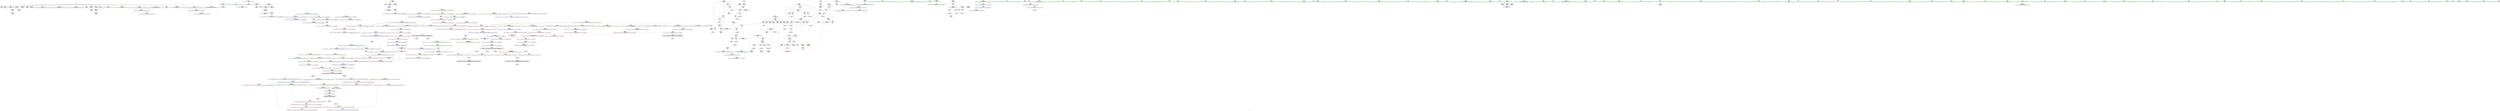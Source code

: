 digraph "SVFG" {
	label="SVFG";

	Node0x5654d8ee8f20 [shape=record,color=grey,label="{NodeID: 0\nNullPtr}"];
	Node0x5654d8ee8f20 -> Node0x5654d90e05f0[style=solid];
	Node0x5654d8ee8f20 -> Node0x5654d90e5b00[style=solid];
	Node0x5654d8ee8f20 -> Node0x5654d90e5b90[style=solid];
	Node0x5654d8ee8f20 -> Node0x5654d90e5c60[style=solid];
	Node0x5654d8ee8f20 -> Node0x5654d90e5d30[style=solid];
	Node0x5654d8ee8f20 -> Node0x5654d90e5e00[style=solid];
	Node0x5654d8ee8f20 -> Node0x5654d90e5ed0[style=solid];
	Node0x5654d8ee8f20 -> Node0x5654d90e5fa0[style=solid];
	Node0x5654d8ee8f20 -> Node0x5654d90e6070[style=solid];
	Node0x5654d8ee8f20 -> Node0x5654d90e6140[style=solid];
	Node0x5654d8ee8f20 -> Node0x5654d90e6210[style=solid];
	Node0x5654d8ee8f20 -> Node0x5654d90e62e0[style=solid];
	Node0x5654d8ee8f20 -> Node0x5654d90e63b0[style=solid];
	Node0x5654d8ee8f20 -> Node0x5654d90e6480[style=solid];
	Node0x5654d8ee8f20 -> Node0x5654d90ef690[style=solid];
	Node0x5654d9145020 [shape=record,color=black,label="{NodeID: 692\n151 = PHI()\n}"];
	Node0x5654d9145020 -> Node0x5654d90f0080[style=solid];
	Node0x5654d9112980 [shape=record,color=black,label="{NodeID: 526\nMR_58V_3 = PHI(MR_58V_2, MR_58V_5, )\npts\{4680000 \}\n}"];
	Node0x5654d90f0080 [shape=record,color=blue,label="{NodeID: 277\n154\<--151\ncoerce.dive\<--call11\n_Z4funcx\n}"];
	Node0x5654d90f0080 -> Node0x5654d90e4f30[style=dashed];
	Node0x5654d90f0080 -> Node0x5654d9117480[style=dashed];
	Node0x5654d90e3c80 [shape=record,color=red,label="{NodeID: 194\n139\<--47\n\<--i\n_Z4funcx\n}"];
	Node0x5654d90e3c80 -> Node0x5654d90fe7a0[style=solid];
	Node0x5654d90e0420 [shape=record,color=green,label="{NodeID: 111\n647\<--648\n__t.addr\<--__t.addr_field_insensitive\n_ZSt4moveIRcEONSt16remove_referenceIT_E4typeEOS2_\n}"];
	Node0x5654d90e0420 -> Node0x5654d90ef0b0[style=solid];
	Node0x5654d90e0420 -> Node0x5654d90f2b90[style=solid];
	Node0x5654d90dedb0 [shape=record,color=green,label="{NodeID: 28\n51\<--52\ny\<--y_field_insensitive\n_Z4funcx\n}"];
	Node0x5654d90dedb0 -> Node0x5654d90e3fc0[style=solid];
	Node0x5654d90dedb0 -> Node0x5654d90e4090[style=solid];
	Node0x5654d90dedb0 -> Node0x5654d90e4160[style=solid];
	Node0x5654d90dedb0 -> Node0x5654d90ef930[style=solid];
	Node0x5654d90dedb0 -> Node0x5654d90efa00[style=solid];
	Node0x5654d9147150 [shape=record,color=black,label="{NodeID: 720\n637 = PHI(574, 576, )\n0th arg _ZNK9__gnu_cxx17__normal_iteratorIPcNSt7__cxx1112basic_stringIcSt11char_traitsIcESaIcEEEEdeEv }"];
	Node0x5654d9147150 -> Node0x5654d90f2ac0[style=solid];
	Node0x5654d90f1740 [shape=record,color=blue,label="{NodeID: 305\n415\<--125\nretval\<--\nmain\n}"];
	Node0x5654d90e5340 [shape=record,color=red,label="{NodeID: 222\n299\<--270\n\<--__rhs.addr\n_ZStplIcSt11char_traitsIcESaIcEENSt7__cxx1112basic_stringIT_T0_T1_EES5_RKS8_\n}"];
	Node0x5654d90e6f40 [shape=record,color=black,label="{NodeID: 139\n361\<--345\n\<--agg.tmp2\n_ZSt7reverseIN9__gnu_cxx17__normal_iteratorIPcNSt7__cxx1112basic_stringIcSt11char_traitsIcESaIcEEEEEEvT_SA_\n}"];
	Node0x5654d90e6f40 -> Node0x5654d90e85c0[style=solid];
	Node0x5654d90e1670 [shape=record,color=green,label="{NodeID: 56\n287\<--288\n_ZNKSt7__cxx1112basic_stringIcSt11char_traitsIcESaIcEE4sizeEv\<--_ZNKSt7__cxx1112basic_stringIcSt11char_traitsIcESaIcEE4sizeEv_field_insensitive\n}"];
	Node0x5654d90fe1a0 [shape=record,color=grey,label="{NodeID: 499\n215 = Binary(214, 123, )\n}"];
	Node0x5654d90fe1a0 -> Node0x5654d90f08a0[style=solid];
	Node0x5654d90eea30 [shape=record,color=red,label="{NodeID: 250\n629\<--612\n\<--__a.addr\n_ZSt4swapIcENSt9enable_ifIXsr6__and_ISt6__not_ISt15__is_tuple_likeIT_EESt21is_move_constructibleIS3_ESt18is_move_assignableIS3_EEE5valueEvE4typeERS3_SC_\n}"];
	Node0x5654d90eea30 -> Node0x5654d90f2920[style=solid];
	Node0x5654d90e8690 [shape=record,color=purple,label="{NodeID: 167\n663\<--362\noffset_0\<--\n}"];
	Node0x5654d90e8690 -> Node0x5654d90ef250[style=solid];
	Node0x5654d90e3030 [shape=record,color=green,label="{NodeID: 84\n469\<--470\n\<--field_insensitive\n_ZSt9__reverseIN9__gnu_cxx17__normal_iteratorIPcNSt7__cxx1112basic_stringIcSt11char_traitsIcESaIcEEEEEEvT_SA_St26random_access_iterator_tag\n}"];
	Node0x5654d90b6d70 [shape=record,color=green,label="{NodeID: 1\n7\<--1\n__dso_handle\<--dummyObj\nGlob }"];
	Node0x5654d9145180 [shape=record,color=black,label="{NodeID: 693\n156 = PHI()\n}"];
	Node0x5654d9145180 -> Node0x5654d90f0150[style=solid];
	Node0x5654d9112e80 [shape=record,color=black,label="{NodeID: 527\nMR_60V_2 = PHI(MR_60V_1, MR_60V_3, )\npts\{4720000 \}\n}"];
	Node0x5654d90f0150 [shape=record,color=blue,label="{NodeID: 278\n159\<--156\ncoerce.dive14\<--call13\n_Z4funcx\n}"];
	Node0x5654d90f0150 -> Node0x5654d90e5000[style=dashed];
	Node0x5654d90f0150 -> Node0x5654d9117980[style=dashed];
	Node0x5654d90e3d50 [shape=record,color=red,label="{NodeID: 195\n171\<--47\n\<--i\n_Z4funcx\n}"];
	Node0x5654d90e3d50 -> Node0x5654d90ff3a0[style=solid];
	Node0x5654d90e04f0 [shape=record,color=green,label="{NodeID: 112\n14\<--652\n_GLOBAL__sub_I_rng..58_0_1.cpp\<--_GLOBAL__sub_I_rng..58_0_1.cpp_field_insensitive\n}"];
	Node0x5654d90e04f0 -> Node0x5654d90ef590[style=solid];
	Node0x5654d90dee80 [shape=record,color=green,label="{NodeID: 29\n53\<--54\nref.tmp\<--ref.tmp_field_insensitive\n_Z4funcx\n|{<s0>4}}"];
	Node0x5654d90dee80:s0 -> Node0x5654d91488d0[style=solid,color=red];
	Node0x5654d9147360 [shape=record,color=black,label="{NodeID: 721\n646 = PHI(620, 626, 616, )\n0th arg _ZSt4moveIRcEONSt16remove_referenceIT_E4typeEOS2_ }"];
	Node0x5654d9147360 -> Node0x5654d90f2b90[style=solid];
	Node0x5654d90f1810 [shape=record,color=blue,label="{NodeID: 306\n419\<--125\ntc\<--\nmain\n}"];
	Node0x5654d90f1810 -> Node0x5654d9110f90[style=dashed];
	Node0x5654d90e5410 [shape=record,color=red,label="{NodeID: 223\n305\<--272\nnrvo.val\<--nrvo\n_ZStplIcSt11char_traitsIcESaIcEENSt7__cxx1112basic_stringIT_T0_T1_EES5_RKS8_\n}"];
	Node0x5654d90e7010 [shape=record,color=black,label="{NodeID: 140\n493\<--465\n\<--__first\n_ZSt9__reverseIN9__gnu_cxx17__normal_iteratorIPcNSt7__cxx1112basic_stringIcSt11char_traitsIcESaIcEEEEEEvT_SA_St26random_access_iterator_tag\n}"];
	Node0x5654d90e7010 -> Node0x5654d90e8b70[style=solid];
	Node0x5654d90e1770 [shape=record,color=green,label="{NodeID: 57\n293\<--294\n_ZNSt7__cxx1112basic_stringIcSt11char_traitsIcESaIcEE7reserveEm\<--_ZNSt7__cxx1112basic_stringIcSt11char_traitsIcESaIcEE7reserveEm_field_insensitive\n}"];
	Node0x5654d91225b0 [shape=record,color=yellow,style=double,label="{NodeID: 583\n10V_1 = ENCHI(MR_10V_0)\npts\{56 \}\nFun[_Z4funcx]}"];
	Node0x5654d91225b0 -> Node0x5654d90efad0[style=dashed];
	Node0x5654d91225b0 -> Node0x5654d90f0560[style=dashed];
	Node0x5654d90fe320 [shape=record,color=grey,label="{NodeID: 500\n108 = Binary(107, 78, )\n}"];
	Node0x5654d90fe320 -> Node0x5654d90efa00[style=solid];
	Node0x5654d90eeb00 [shape=record,color=red,label="{NodeID: 251\n626\<--614\n\<--__b.addr\n_ZSt4swapIcENSt9enable_ifIXsr6__and_ISt6__not_ISt15__is_tuple_likeIT_EESt21is_move_constructibleIS3_ESt18is_move_assignableIS3_EEE5valueEvE4typeERS3_SC_\n|{<s0>55}}"];
	Node0x5654d90eeb00:s0 -> Node0x5654d9147360[style=solid,color=red];
	Node0x5654d90e8760 [shape=record,color=purple,label="{NodeID: 168\n475\<--465\ncoerce.dive\<--__first\n_ZSt9__reverseIN9__gnu_cxx17__normal_iteratorIPcNSt7__cxx1112basic_stringIcSt11char_traitsIcESaIcEEEEEEvT_SA_St26random_access_iterator_tag\n}"];
	Node0x5654d90e8760 -> Node0x5654d90f19b0[style=solid];
	Node0x5654d90e3100 [shape=record,color=green,label="{NodeID: 85\n471\<--472\nagg.tmp\<--agg.tmp_field_insensitive\n_ZSt9__reverseIN9__gnu_cxx17__normal_iteratorIPcNSt7__cxx1112basic_stringIcSt11char_traitsIcESaIcEEEEEEvT_SA_St26random_access_iterator_tag\n}"];
	Node0x5654d90e3100 -> Node0x5654d90e71b0[style=solid];
	Node0x5654d90e3100 -> Node0x5654d90e8900[style=solid];
	Node0x5654d90c48b0 [shape=record,color=green,label="{NodeID: 2\n8\<--1\n_ZSt3cin\<--dummyObj\nGlob }"];
	Node0x5654d9145280 [shape=record,color=black,label="{NodeID: 694\n172 = PHI()\n}"];
	Node0x5654d9145280 -> Node0x5654d90e68c0[style=solid];
	Node0x5654d9113380 [shape=record,color=black,label="{NodeID: 528\nMR_62V_2 = PHI(MR_62V_1, MR_62V_3, )\npts\{4740000 \}\n}"];
	Node0x5654d90f0220 [shape=record,color=blue,label="{NodeID: 279\n69\<--91\nz\<--\n_Z4funcx\n}"];
	Node0x5654d90f0220 -> Node0x5654d90e4a50[style=dashed];
	Node0x5654d90f0220 -> Node0x5654d90e4b20[style=dashed];
	Node0x5654d90f0220 -> Node0x5654d90e4bf0[style=dashed];
	Node0x5654d90f0220 -> Node0x5654d90f03c0[style=dashed];
	Node0x5654d90f0220 -> Node0x5654d9116580[style=dashed];
	Node0x5654d90e3e20 [shape=record,color=red,label="{NodeID: 196\n178\<--47\n\<--i\n_Z4funcx\n}"];
	Node0x5654d90e3e20 -> Node0x5654d90e6990[style=solid];
	Node0x5654d90e05f0 [shape=record,color=black,label="{NodeID: 113\n2\<--3\ndummyVal\<--dummyVal\n}"];
	Node0x5654d90def50 [shape=record,color=green,label="{NodeID: 30\n55\<--56\nexn.slot\<--exn.slot_field_insensitive\n_Z4funcx\n}"];
	Node0x5654d90def50 -> Node0x5654d90e4230[style=solid];
	Node0x5654d90def50 -> Node0x5654d90efad0[style=solid];
	Node0x5654d90def50 -> Node0x5654d90f0560[style=solid];
	Node0x5654d91475b0 [shape=record,color=black,label="{NodeID: 722\n517 = PHI(339, )\n0th arg _ZSt19__iterator_categoryIN9__gnu_cxx17__normal_iteratorIPcNSt7__cxx1112basic_stringIcSt11char_traitsIcESaIcEEEEEENSt15iterator_traitsIT_E17iterator_categoryERKSB_ }"];
	Node0x5654d91475b0 -> Node0x5654d90f1cf0[style=solid];
	Node0x5654d90f18e0 [shape=record,color=blue,label="{NodeID: 307\n419\<--440\ntc\<--inc\nmain\n}"];
	Node0x5654d90f18e0 -> Node0x5654d9110f90[style=dashed];
	Node0x5654d90e54e0 [shape=record,color=red,label="{NodeID: 224\n290\<--274\n\<--__len\n_ZStplIcSt11char_traitsIcESaIcEENSt7__cxx1112basic_stringIT_T0_T1_EES5_RKS8_\n}"];
	Node0x5654d90e54e0 -> Node0x5654d90fdd20[style=solid];
	Node0x5654d90e70e0 [shape=record,color=black,label="{NodeID: 141\n496\<--467\n\<--__last\n_ZSt9__reverseIN9__gnu_cxx17__normal_iteratorIPcNSt7__cxx1112basic_stringIcSt11char_traitsIcESaIcEEEEEEvT_SA_St26random_access_iterator_tag\n}"];
	Node0x5654d90e70e0 -> Node0x5654d90e8d10[style=solid];
	Node0x5654d90e1870 [shape=record,color=green,label="{NodeID: 58\n297\<--298\n_ZNSt7__cxx1112basic_stringIcSt11char_traitsIcESaIcEE6appendEmc\<--_ZNSt7__cxx1112basic_stringIcSt11char_traitsIcESaIcEE6appendEmc_field_insensitive\n}"];
	Node0x5654d9122690 [shape=record,color=yellow,style=double,label="{NodeID: 584\n12V_1 = ENCHI(MR_12V_0)\npts\{58 \}\nFun[_Z4funcx]}"];
	Node0x5654d9122690 -> Node0x5654d90efba0[style=dashed];
	Node0x5654d9122690 -> Node0x5654d90f0630[style=dashed];
	Node0x5654d90fe4a0 [shape=record,color=grey,label="{NodeID: 501\n247 = Binary(245, 246, )\n}"];
	Node0x5654d90fe4a0 -> Node0x5654d90f0cb0[style=solid];
	Node0x5654d90eebd0 [shape=record,color=red,label="{NodeID: 252\n633\<--614\n\<--__b.addr\n_ZSt4swapIcENSt9enable_ifIXsr6__and_ISt6__not_ISt15__is_tuple_likeIT_EESt21is_move_constructibleIS3_ESt18is_move_assignableIS3_EEE5valueEvE4typeERS3_SC_\n}"];
	Node0x5654d90eebd0 -> Node0x5654d90f29f0[style=solid];
	Node0x5654d90e8830 [shape=record,color=purple,label="{NodeID: 169\n477\<--467\ncoerce.dive1\<--__last\n_ZSt9__reverseIN9__gnu_cxx17__normal_iteratorIPcNSt7__cxx1112basic_stringIcSt11char_traitsIcESaIcEEEEEEvT_SA_St26random_access_iterator_tag\n}"];
	Node0x5654d90e8830 -> Node0x5654d90f1a80[style=solid];
	Node0x5654d90e31d0 [shape=record,color=green,label="{NodeID: 86\n473\<--474\nagg.tmp4\<--agg.tmp4_field_insensitive\n_ZSt9__reverseIN9__gnu_cxx17__normal_iteratorIPcNSt7__cxx1112basic_stringIcSt11char_traitsIcESaIcEEEEEEvT_SA_St26random_access_iterator_tag\n}"];
	Node0x5654d90e31d0 -> Node0x5654d90e7280[style=solid];
	Node0x5654d90e31d0 -> Node0x5654d90e89d0[style=solid];
	Node0x5654d90ddb40 [shape=record,color=green,label="{NodeID: 3\n9\<--1\n_ZSt4cout\<--dummyObj\nGlob }"];
	Node0x5654d9145380 [shape=record,color=black,label="{NodeID: 695\n214 = PHI(41, )\n}"];
	Node0x5654d9145380 -> Node0x5654d90fe1a0[style=solid];
	Node0x5654d91240c0 [shape=record,color=yellow,style=double,label="{NodeID: 612\n48V_1 = ENCHI(MR_48V_0)\npts\{386 \}\nFun[_Z5main2v]}"];
	Node0x5654d91240c0 -> Node0x5654d90e58f0[style=dashed];
	Node0x5654d90f02f0 [shape=record,color=blue,label="{NodeID: 280\n47\<--125\ni\<--\n_Z4funcx\n}"];
	Node0x5654d90f02f0 -> Node0x5654d90e3d50[style=dashed];
	Node0x5654d90f02f0 -> Node0x5654d90e3e20[style=dashed];
	Node0x5654d90f02f0 -> Node0x5654d90e3ef0[style=dashed];
	Node0x5654d90f02f0 -> Node0x5654d90f0490[style=dashed];
	Node0x5654d90f02f0 -> Node0x5654d9115180[style=dashed];
	Node0x5654d90e3ef0 [shape=record,color=red,label="{NodeID: 197\n191\<--47\n\<--i\n_Z4funcx\n}"];
	Node0x5654d90e3ef0 -> Node0x5654d90fcfa0[style=solid];
	Node0x5654d90e5b00 [shape=record,color=black,label="{NodeID: 114\n111\<--3\n\<--dummyVal\n_Z4funcx\n}"];
	Node0x5654d90df020 [shape=record,color=green,label="{NodeID: 31\n57\<--58\nehselector.slot\<--ehselector.slot_field_insensitive\n_Z4funcx\n}"];
	Node0x5654d90df020 -> Node0x5654d90e4300[style=solid];
	Node0x5654d90df020 -> Node0x5654d90efba0[style=solid];
	Node0x5654d90df020 -> Node0x5654d90f0630[style=solid];
	Node0x5654d91476c0 [shape=record,color=black,label="{NodeID: 723\n42 = PHI(206, 213, 244, 390, )\n0th arg _Z4funcx }"];
	Node0x5654d91476c0 -> Node0x5654d90ef790[style=solid];
	Node0x5654d90f19b0 [shape=record,color=blue,label="{NodeID: 308\n475\<--463\ncoerce.dive\<--__first.coerce\n_ZSt9__reverseIN9__gnu_cxx17__normal_iteratorIPcNSt7__cxx1112basic_stringIcSt11char_traitsIcESaIcEEEEEEvT_SA_St26random_access_iterator_tag\n|{|<s2>39}}"];
	Node0x5654d90f19b0 -> Node0x5654d9112480[style=dashed];
	Node0x5654d90f19b0 -> Node0x5654d9118380[style=dashed];
	Node0x5654d90f19b0:s2 -> Node0x5654d9123c00[style=dashed,color=red];
	Node0x5654d90e55b0 [shape=record,color=red,label="{NodeID: 225\n317\<--276\nexn\<--exn.slot\n_ZStplIcSt11char_traitsIcESaIcEENSt7__cxx1112basic_stringIT_T0_T1_EES5_RKS8_\n}"];
	Node0x5654d90e71b0 [shape=record,color=black,label="{NodeID: 142\n492\<--471\n\<--agg.tmp\n_ZSt9__reverseIN9__gnu_cxx17__normal_iteratorIPcNSt7__cxx1112basic_stringIcSt11char_traitsIcESaIcEEEEEEvT_SA_St26random_access_iterator_tag\n}"];
	Node0x5654d90e71b0 -> Node0x5654d90e8aa0[style=solid];
	Node0x5654d90e1970 [shape=record,color=green,label="{NodeID: 59\n301\<--302\n_ZNSt7__cxx1112basic_stringIcSt11char_traitsIcESaIcEE6appendERKS4_\<--_ZNSt7__cxx1112basic_stringIcSt11char_traitsIcESaIcEE6appendERKS4__field_insensitive\n}"];
	Node0x5654d90fe620 [shape=record,color=grey,label="{NodeID: 502\n136 = Binary(135, 78, )\n}"];
	Node0x5654d90fe620 -> Node0x5654d90efee0[style=solid];
	Node0x5654d90eeca0 [shape=record,color=red,label="{NodeID: 253\n624\<--621\n\<--call\n_ZSt4swapIcENSt9enable_ifIXsr6__and_ISt6__not_ISt15__is_tuple_likeIT_EESt21is_move_constructibleIS3_ESt18is_move_assignableIS3_EEE5valueEvE4typeERS3_SC_\n}"];
	Node0x5654d90eeca0 -> Node0x5654d90f2850[style=solid];
	Node0x5654d90e8900 [shape=record,color=purple,label="{NodeID: 170\n498\<--471\ncoerce.dive5\<--agg.tmp\n_ZSt9__reverseIN9__gnu_cxx17__normal_iteratorIPcNSt7__cxx1112basic_stringIcSt11char_traitsIcESaIcEEEEEEvT_SA_St26random_access_iterator_tag\n}"];
	Node0x5654d90e8900 -> Node0x5654d90edd30[style=solid];
	Node0x5654d90e32a0 [shape=record,color=green,label="{NodeID: 87\n480\<--481\n_ZN9__gnu_cxxeqIPcNSt7__cxx1112basic_stringIcSt11char_traitsIcESaIcEEEEEbRKNS_17__normal_iteratorIT_T0_EESD_\<--_ZN9__gnu_cxxeqIPcNSt7__cxx1112basic_stringIcSt11char_traitsIcESaIcEEEEEbRKNS_17__normal_iteratorIT_T0_EESD__field_insensitive\n}"];
	Node0x5654d90ddbd0 [shape=record,color=green,label="{NodeID: 4\n10\<--1\n.str\<--dummyObj\nGlob }"];
	Node0x5654d9145550 [shape=record,color=black,label="{NodeID: 696\n245 = PHI(41, )\n}"];
	Node0x5654d9145550 -> Node0x5654d90fe4a0[style=solid];
	Node0x5654d90f03c0 [shape=record,color=blue,label="{NodeID: 281\n69\<--188\nz\<--add30\n_Z4funcx\n}"];
	Node0x5654d90f03c0 -> Node0x5654d90e4a50[style=dashed];
	Node0x5654d90f03c0 -> Node0x5654d90e4b20[style=dashed];
	Node0x5654d90f03c0 -> Node0x5654d90e4bf0[style=dashed];
	Node0x5654d90f03c0 -> Node0x5654d90f03c0[style=dashed];
	Node0x5654d90f03c0 -> Node0x5654d9116580[style=dashed];
	Node0x5654d90e3fc0 [shape=record,color=red,label="{NodeID: 198\n89\<--51\n\<--y\n_Z4funcx\n}"];
	Node0x5654d90e3fc0 -> Node0x5654d90ff520[style=solid];
	Node0x5654d90e5b90 [shape=record,color=black,label="{NodeID: 115\n112\<--3\n\<--dummyVal\n_Z4funcx\n}"];
	Node0x5654d90e5b90 -> Node0x5654d90efad0[style=solid];
	Node0x5654d90df0f0 [shape=record,color=green,label="{NodeID: 32\n59\<--60\nL\<--L_field_insensitive\n_Z4funcx\n}"];
	Node0x5654d90df0f0 -> Node0x5654d90e43d0[style=solid];
	Node0x5654d90df0f0 -> Node0x5654d90efc70[style=solid];
	Node0x5654d9147980 [shape=record,color=black,label="{NodeID: 724\n555 = PHI(465, )\n0th arg _ZN9__gnu_cxxltIPcNSt7__cxx1112basic_stringIcSt11char_traitsIcESaIcEEEEEbRKNS_17__normal_iteratorIT_T0_EESD_ }"];
	Node0x5654d9147980 -> Node0x5654d90f2100[style=solid];
	Node0x5654d90f1a80 [shape=record,color=blue,label="{NodeID: 309\n477\<--464\ncoerce.dive1\<--__last.coerce\n_ZSt9__reverseIN9__gnu_cxx17__normal_iteratorIPcNSt7__cxx1112basic_stringIcSt11char_traitsIcESaIcEEEEEEvT_SA_St26random_access_iterator_tag\n|{|<s1>39|<s2>40|<s3>40}}"];
	Node0x5654d90f1a80 -> Node0x5654d9112980[style=dashed];
	Node0x5654d90f1a80:s1 -> Node0x5654d9123c00[style=dashed,color=red];
	Node0x5654d90f1a80:s2 -> Node0x5654d90ee2e0[style=dashed,color=red];
	Node0x5654d90f1a80:s3 -> Node0x5654d90f2030[style=dashed,color=red];
	Node0x5654d90e5680 [shape=record,color=red,label="{NodeID: 226\n318\<--278\nsel\<--ehselector.slot\n_ZStplIcSt11char_traitsIcESaIcEENSt7__cxx1112basic_stringIT_T0_T1_EES5_RKS8_\n}"];
	Node0x5654d90e7280 [shape=record,color=black,label="{NodeID: 143\n495\<--473\n\<--agg.tmp4\n_ZSt9__reverseIN9__gnu_cxx17__normal_iteratorIPcNSt7__cxx1112basic_stringIcSt11char_traitsIcESaIcEEEEEEvT_SA_St26random_access_iterator_tag\n}"];
	Node0x5654d90e7280 -> Node0x5654d90e8c40[style=solid];
	Node0x5654d90e1a70 [shape=record,color=green,label="{NodeID: 60\n322\<--323\n__gxx_personality_v0\<--__gxx_personality_v0_field_insensitive\n}"];
	Node0x5654d90fe7a0 [shape=record,color=grey,label="{NodeID: 503\n140 = Binary(139, 130, )\n}"];
	Node0x5654d90fe7a0 -> Node0x5654d90effb0[style=solid];
	Node0x5654d90eed70 [shape=record,color=red,label="{NodeID: 254\n628\<--627\n\<--call1\n_ZSt4swapIcENSt9enable_ifIXsr6__and_ISt6__not_ISt15__is_tuple_likeIT_EESt21is_move_constructibleIS3_ESt18is_move_assignableIS3_EEE5valueEvE4typeERS3_SC_\n}"];
	Node0x5654d90eed70 -> Node0x5654d90f2920[style=solid];
	Node0x5654d90e89d0 [shape=record,color=purple,label="{NodeID: 171\n500\<--473\ncoerce.dive6\<--agg.tmp4\n_ZSt9__reverseIN9__gnu_cxx17__normal_iteratorIPcNSt7__cxx1112basic_stringIcSt11char_traitsIcESaIcEEEEEEvT_SA_St26random_access_iterator_tag\n}"];
	Node0x5654d90e89d0 -> Node0x5654d90ede00[style=solid];
	Node0x5654d90e33a0 [shape=record,color=green,label="{NodeID: 88\n485\<--486\n_ZN9__gnu_cxx17__normal_iteratorIPcNSt7__cxx1112basic_stringIcSt11char_traitsIcESaIcEEEEmmEv\<--_ZN9__gnu_cxx17__normal_iteratorIPcNSt7__cxx1112basic_stringIcSt11char_traitsIcESaIcEEEEmmEv_field_insensitive\n}"];
	Node0x5654d90ddc60 [shape=record,color=green,label="{NodeID: 5\n13\<--1\n\<--dummyObj\nCan only get source location for instruction, argument, global var or function.}"];
	Node0x5654d9145690 [shape=record,color=black,label="{NodeID: 697\n296 = PHI()\n}"];
	Node0x5654d90f0490 [shape=record,color=blue,label="{NodeID: 282\n47\<--192\ni\<--inc32\n_Z4funcx\n}"];
	Node0x5654d90f0490 -> Node0x5654d90e3d50[style=dashed];
	Node0x5654d90f0490 -> Node0x5654d90e3e20[style=dashed];
	Node0x5654d90f0490 -> Node0x5654d90e3ef0[style=dashed];
	Node0x5654d90f0490 -> Node0x5654d90f0490[style=dashed];
	Node0x5654d90f0490 -> Node0x5654d9115180[style=dashed];
	Node0x5654d90e4090 [shape=record,color=red,label="{NodeID: 199\n93\<--51\n\<--y\n_Z4funcx\n}"];
	Node0x5654d90e4090 -> Node0x5654d90fd2a0[style=solid];
	Node0x5654d90e5c60 [shape=record,color=black,label="{NodeID: 116\n114\<--3\n\<--dummyVal\n_Z4funcx\n}"];
	Node0x5654d90e5c60 -> Node0x5654d90efba0[style=solid];
	Node0x5654d90df1c0 [shape=record,color=green,label="{NodeID: 33\n61\<--62\nten\<--ten_field_insensitive\n_Z4funcx\n}"];
	Node0x5654d90df1c0 -> Node0x5654d90e44a0[style=solid];
	Node0x5654d90df1c0 -> Node0x5654d90e4570[style=solid];
	Node0x5654d90df1c0 -> Node0x5654d90e4640[style=solid];
	Node0x5654d90df1c0 -> Node0x5654d90e4710[style=solid];
	Node0x5654d90df1c0 -> Node0x5654d90e47e0[style=solid];
	Node0x5654d90df1c0 -> Node0x5654d90e48b0[style=solid];
	Node0x5654d90df1c0 -> Node0x5654d90e4980[style=solid];
	Node0x5654d90df1c0 -> Node0x5654d90efd40[style=solid];
	Node0x5654d90df1c0 -> Node0x5654d90efee0[style=solid];
	Node0x5654d90df1c0 -> Node0x5654d90f0a40[style=solid];
	Node0x5654d9147a90 [shape=record,color=black,label="{NodeID: 725\n556 = PHI(467, )\n1st arg _ZN9__gnu_cxxltIPcNSt7__cxx1112basic_stringIcSt11char_traitsIcESaIcEEEEEbRKNS_17__normal_iteratorIT_T0_EESD_ }"];
	Node0x5654d9147a90 -> Node0x5654d90f21d0[style=solid];
	Node0x5654d90f1b50 [shape=record,color=blue, style = dotted,label="{NodeID: 310\n665\<--667\noffset_0\<--dummyVal\n_ZSt9__reverseIN9__gnu_cxx17__normal_iteratorIPcNSt7__cxx1112basic_stringIcSt11char_traitsIcESaIcEEEEEEvT_SA_St26random_access_iterator_tag\n}"];
	Node0x5654d90f1b50 -> Node0x5654d90edd30[style=dashed];
	Node0x5654d90f1b50 -> Node0x5654d90f1b50[style=dashed];
	Node0x5654d90f1b50 -> Node0x5654d9112e80[style=dashed];
	Node0x5654d90e5750 [shape=record,color=red,label="{NodeID: 227\n368\<--367\n\<--coerce.dive4\n_ZSt7reverseIN9__gnu_cxx17__normal_iteratorIPcNSt7__cxx1112basic_stringIcSt11char_traitsIcESaIcEEEEEEvT_SA_\n|{<s0>31}}"];
	Node0x5654d90e5750:s0 -> Node0x5654d9148460[style=solid,color=red];
	Node0x5654d90e7350 [shape=record,color=black,label="{NodeID: 144\n524\<--541\n_ZN9__gnu_cxxeqIPcNSt7__cxx1112basic_stringIcSt11char_traitsIcESaIcEEEEEbRKNS_17__normal_iteratorIT_T0_EESD__ret\<--cmp\n_ZN9__gnu_cxxeqIPcNSt7__cxx1112basic_stringIcSt11char_traitsIcESaIcEEEEEbRKNS_17__normal_iteratorIT_T0_EESD_\n|{<s0>39}}"];
	Node0x5654d90e7350:s0 -> Node0x5654d9145f10[style=solid,color=blue];
	Node0x5654d90e1b70 [shape=record,color=green,label="{NodeID: 61\n339\<--340\n__first\<--__first_field_insensitive\n_ZSt7reverseIN9__gnu_cxx17__normal_iteratorIPcNSt7__cxx1112basic_stringIcSt11char_traitsIcESaIcEEEEEEvT_SA_\n|{|<s2>30}}"];
	Node0x5654d90e1b70 -> Node0x5654d90e6cd0[style=solid];
	Node0x5654d90e1b70 -> Node0x5654d90e80e0[style=solid];
	Node0x5654d90e1b70:s2 -> Node0x5654d91475b0[style=solid,color=red];
	Node0x5654d90fe920 [shape=record,color=grey,label="{NodeID: 504\n244 = Binary(242, 243, )\n|{<s0>18}}"];
	Node0x5654d90fe920:s0 -> Node0x5654d91476c0[style=solid,color=red];
	Node0x5654d90eee40 [shape=record,color=red,label="{NodeID: 255\n632\<--631\n\<--call2\n_ZSt4swapIcENSt9enable_ifIXsr6__and_ISt6__not_ISt15__is_tuple_likeIT_EESt21is_move_constructibleIS3_ESt18is_move_assignableIS3_EEE5valueEvE4typeERS3_SC_\n}"];
	Node0x5654d90eee40 -> Node0x5654d90f29f0[style=solid];
	Node0x5654d90e8aa0 [shape=record,color=purple,label="{NodeID: 172\n665\<--492\noffset_0\<--\n}"];
	Node0x5654d90e8aa0 -> Node0x5654d90f1b50[style=solid];
	Node0x5654d90e34a0 [shape=record,color=green,label="{NodeID: 89\n489\<--490\n_ZN9__gnu_cxxltIPcNSt7__cxx1112basic_stringIcSt11char_traitsIcESaIcEEEEEbRKNS_17__normal_iteratorIT_T0_EESD_\<--_ZN9__gnu_cxxltIPcNSt7__cxx1112basic_stringIcSt11char_traitsIcESaIcEEEEEbRKNS_17__normal_iteratorIT_T0_EESD__field_insensitive\n}"];
	Node0x5654d90ddcf0 [shape=record,color=green,label="{NodeID: 6\n78\<--1\n\<--dummyObj\nCan only get source location for instruction, argument, global var or function.}"];
	Node0x5654d9145760 [shape=record,color=black,label="{NodeID: 698\n387 = PHI()\n}"];
	Node0x5654d90f0560 [shape=record,color=blue,label="{NodeID: 283\n55\<--196\nexn.slot\<--\n_Z4funcx\n}"];
	Node0x5654d90f0560 -> Node0x5654d90e4230[style=dashed];
	Node0x5654d90e4160 [shape=record,color=red,label="{NodeID: 200\n107\<--51\n\<--y\n_Z4funcx\n}"];
	Node0x5654d90e4160 -> Node0x5654d90fe320[style=solid];
	Node0x5654d90e5d30 [shape=record,color=black,label="{NodeID: 117\n195\<--3\n\<--dummyVal\n_Z4funcx\n}"];
	Node0x5654d90df290 [shape=record,color=green,label="{NodeID: 34\n63\<--64\nt\<--t_field_insensitive\n_Z4funcx\n}"];
	Node0x5654d9147ba0 [shape=record,color=black,label="{NodeID: 726\n602 = PHI(533, 538, 563, 566, )\n0th arg _ZNK9__gnu_cxx17__normal_iteratorIPcNSt7__cxx1112basic_stringIcSt11char_traitsIcESaIcEEEE4baseEv }"];
	Node0x5654d9147ba0 -> Node0x5654d90f25e0[style=solid];
	Node0x5654d90f1c20 [shape=record,color=blue, style = dotted,label="{NodeID: 311\n668\<--670\noffset_0\<--dummyVal\n_ZSt9__reverseIN9__gnu_cxx17__normal_iteratorIPcNSt7__cxx1112basic_stringIcSt11char_traitsIcESaIcEEEEEEvT_SA_St26random_access_iterator_tag\n}"];
	Node0x5654d90f1c20 -> Node0x5654d90ede00[style=dashed];
	Node0x5654d90f1c20 -> Node0x5654d90f1c20[style=dashed];
	Node0x5654d90f1c20 -> Node0x5654d9113380[style=dashed];
	Node0x5654d90e5820 [shape=record,color=red,label="{NodeID: 228\n370\<--369\n\<--coerce.dive5\n_ZSt7reverseIN9__gnu_cxx17__normal_iteratorIPcNSt7__cxx1112basic_stringIcSt11char_traitsIcESaIcEEEEEEvT_SA_\n|{<s0>31}}"];
	Node0x5654d90e5820:s0 -> Node0x5654d9148570[style=solid,color=red];
	Node0x5654d90e7420 [shape=record,color=black,label="{NodeID: 145\n543\<--548\n_ZN9__gnu_cxx17__normal_iteratorIPcNSt7__cxx1112basic_stringIcSt11char_traitsIcESaIcEEEEmmEv_ret\<--this1\n_ZN9__gnu_cxx17__normal_iteratorIPcNSt7__cxx1112basic_stringIcSt11char_traitsIcESaIcEEEEmmEv\n|{<s0>40|<s1>46}}"];
	Node0x5654d90e7420:s0 -> Node0x5654d9146080[style=solid,color=blue];
	Node0x5654d90e7420:s1 -> Node0x5654d9146440[style=solid,color=blue];
	Node0x5654d90e1c40 [shape=record,color=green,label="{NodeID: 62\n341\<--342\n__last\<--__last_field_insensitive\n_ZSt7reverseIN9__gnu_cxx17__normal_iteratorIPcNSt7__cxx1112basic_stringIcSt11char_traitsIcESaIcEEEEEEvT_SA_\n}"];
	Node0x5654d90e1c40 -> Node0x5654d90e6da0[style=solid];
	Node0x5654d90e1c40 -> Node0x5654d90e81b0[style=solid];
	Node0x5654d90feaa0 [shape=record,color=grey,label="{NodeID: 505\n231 = Binary(230, 123, )\n}"];
	Node0x5654d90feaa0 -> Node0x5654d90feda0[style=solid];
	Node0x5654d90eef10 [shape=record,color=red,label="{NodeID: 256\n641\<--638\nthis1\<--this.addr\n_ZNK9__gnu_cxx17__normal_iteratorIPcNSt7__cxx1112basic_stringIcSt11char_traitsIcESaIcEEEEdeEv\n}"];
	Node0x5654d90eef10 -> Node0x5654d90e9390[style=solid];
	Node0x5654d90e8b70 [shape=record,color=purple,label="{NodeID: 173\n666\<--493\noffset_0\<--\n}"];
	Node0x5654d90e8b70 -> Node0x5654d90ef320[style=solid];
	Node0x5654d90e35a0 [shape=record,color=green,label="{NodeID: 90\n503\<--504\n_ZSt9iter_swapIN9__gnu_cxx17__normal_iteratorIPcNSt7__cxx1112basic_stringIcSt11char_traitsIcESaIcEEEEES9_EvT_T0_\<--_ZSt9iter_swapIN9__gnu_cxx17__normal_iteratorIPcNSt7__cxx1112basic_stringIcSt11char_traitsIcESaIcEEEEES9_EvT_T0__field_insensitive\n}"];
	Node0x5654d90dddb0 [shape=record,color=green,label="{NodeID: 7\n91\<--1\n\<--dummyObj\nCan only get source location for instruction, argument, global var or function.}"];
	Node0x5654d9145830 [shape=record,color=black,label="{NodeID: 699\n391 = PHI(41, )\n}"];
	Node0x5654d9114c80 [shape=record,color=black,label="{NodeID: 533\nMR_2V_3 = PHI(MR_2V_7, MR_2V_2, )\npts\{44 \}\n}"];
	Node0x5654d9114c80 -> Node0x5654d90e9460[style=dashed];
	Node0x5654d90f0630 [shape=record,color=blue,label="{NodeID: 284\n57\<--198\nehselector.slot\<--\n_Z4funcx\n}"];
	Node0x5654d90f0630 -> Node0x5654d90e4300[style=dashed];
	Node0x5654d90e4230 [shape=record,color=red,label="{NodeID: 201\n257\<--55\nexn\<--exn.slot\n_Z4funcx\n}"];
	Node0x5654d90e5e00 [shape=record,color=black,label="{NodeID: 118\n196\<--3\n\<--dummyVal\n_Z4funcx\n}"];
	Node0x5654d90e5e00 -> Node0x5654d90f0560[style=solid];
	Node0x5654d90df360 [shape=record,color=green,label="{NodeID: 35\n65\<--66\nagg.tmp\<--agg.tmp_field_insensitive\n_Z4funcx\n}"];
	Node0x5654d90df360 -> Node0x5654d90e7da0[style=solid];
	Node0x5654d90df360 -> Node0x5654d90e7e70[style=solid];
	Node0x5654d9147e00 [shape=record,color=black,label="{NodeID: 727\n337 = PHI(162, )\n0th arg _ZSt7reverseIN9__gnu_cxx17__normal_iteratorIPcNSt7__cxx1112basic_stringIcSt11char_traitsIcESaIcEEEEEEvT_SA_ }"];
	Node0x5654d9147e00 -> Node0x5654d90f1400[style=solid];
	Node0x5654d90f1cf0 [shape=record,color=blue,label="{NodeID: 312\n520\<--517\n.addr\<--\n_ZSt19__iterator_categoryIN9__gnu_cxx17__normal_iteratorIPcNSt7__cxx1112basic_stringIcSt11char_traitsIcESaIcEEEEEENSt15iterator_traitsIT_E17iterator_categoryERKSB_\n}"];
	Node0x5654d90e58f0 [shape=record,color=red,label="{NodeID: 229\n390\<--385\n\<--N\n_Z5main2v\n|{<s0>33}}"];
	Node0x5654d90e58f0:s0 -> Node0x5654d91476c0[style=solid,color=red];
	Node0x5654d90e74f0 [shape=record,color=black,label="{NodeID: 146\n554\<--569\n_ZN9__gnu_cxxltIPcNSt7__cxx1112basic_stringIcSt11char_traitsIcESaIcEEEEEbRKNS_17__normal_iteratorIT_T0_EESD__ret\<--cmp\n_ZN9__gnu_cxxltIPcNSt7__cxx1112basic_stringIcSt11char_traitsIcESaIcEEEEEbRKNS_17__normal_iteratorIT_T0_EESD_\n|{<s0>41}}"];
	Node0x5654d90e74f0:s0 -> Node0x5654d91461c0[style=solid,color=blue];
	Node0x5654d90e1d10 [shape=record,color=green,label="{NodeID: 63\n343\<--344\nagg.tmp\<--agg.tmp_field_insensitive\n_ZSt7reverseIN9__gnu_cxx17__normal_iteratorIPcNSt7__cxx1112basic_stringIcSt11char_traitsIcESaIcEEEEEEvT_SA_\n}"];
	Node0x5654d90e1d10 -> Node0x5654d90e6e70[style=solid];
	Node0x5654d90e1d10 -> Node0x5654d90e8280[style=solid];
	Node0x5654d90fec20 [shape=record,color=grey,label="{NodeID: 506\n235 = Binary(233, 234, )\n}"];
	Node0x5654d90fec20 -> Node0x5654d90f0b10[style=solid];
	Node0x5654d90eefe0 [shape=record,color=red,label="{NodeID: 257\n643\<--642\n\<--_M_current\n_ZNK9__gnu_cxx17__normal_iteratorIPcNSt7__cxx1112basic_stringIcSt11char_traitsIcESaIcEEEEdeEv\n}"];
	Node0x5654d90eefe0 -> Node0x5654d90e7760[style=solid];
	Node0x5654d90e8c40 [shape=record,color=purple,label="{NodeID: 174\n668\<--495\noffset_0\<--\n}"];
	Node0x5654d90e8c40 -> Node0x5654d90f1c20[style=solid];
	Node0x5654d90e36a0 [shape=record,color=green,label="{NodeID: 91\n506\<--507\n_ZN9__gnu_cxx17__normal_iteratorIPcNSt7__cxx1112basic_stringIcSt11char_traitsIcESaIcEEEEppEv\<--_ZN9__gnu_cxx17__normal_iteratorIPcNSt7__cxx1112basic_stringIcSt11char_traitsIcESaIcEEEEppEv_field_insensitive\n}"];
	Node0x5654d90dde70 [shape=record,color=green,label="{NodeID: 8\n96\<--1\n\<--dummyObj\nCan only get source location for instruction, argument, global var or function.}"];
	Node0x5654d91459d0 [shape=record,color=black,label="{NodeID: 700\n392 = PHI()\n}"];
	Node0x5654d9115180 [shape=record,color=black,label="{NodeID: 534\nMR_6V_2 = PHI(MR_6V_12, MR_6V_1, )\npts\{48 \}\n}"];
	Node0x5654d90f0700 [shape=record,color=blue,label="{NodeID: 285\n43\<--208\nretval\<--add38\n_Z4funcx\n}"];
	Node0x5654d90f0700 -> Node0x5654d9114c80[style=dashed];
	Node0x5654d90e4300 [shape=record,color=red,label="{NodeID: 202\n258\<--57\nsel\<--ehselector.slot\n_Z4funcx\n}"];
	Node0x5654d90e5ed0 [shape=record,color=black,label="{NodeID: 119\n198\<--3\n\<--dummyVal\n_Z4funcx\n}"];
	Node0x5654d90e5ed0 -> Node0x5654d90f0630[style=solid];
	Node0x5654d90df430 [shape=record,color=green,label="{NodeID: 36\n67\<--68\nagg.tmp12\<--agg.tmp12_field_insensitive\n_Z4funcx\n}"];
	Node0x5654d90df430 -> Node0x5654d90e7f40[style=solid];
	Node0x5654d90df430 -> Node0x5654d90e8010[style=solid];
	Node0x5654d9147f10 [shape=record,color=black,label="{NodeID: 728\n338 = PHI(164, )\n1st arg _ZSt7reverseIN9__gnu_cxx17__normal_iteratorIPcNSt7__cxx1112basic_stringIcSt11char_traitsIcESaIcEEEEEEvT_SA_ }"];
	Node0x5654d9147f10 -> Node0x5654d90f14d0[style=solid];
	Node0x5654d90f1dc0 [shape=record,color=blue,label="{NodeID: 313\n527\<--525\n__lhs.addr\<--__lhs\n_ZN9__gnu_cxxeqIPcNSt7__cxx1112basic_stringIcSt11char_traitsIcESaIcEEEEEbRKNS_17__normal_iteratorIT_T0_EESD_\n}"];
	Node0x5654d90f1dc0 -> Node0x5654d90eded0[style=dashed];
	Node0x5654d90e59c0 [shape=record,color=red,label="{NodeID: 230\n428\<--417\n\<--TC\nmain\n}"];
	Node0x5654d90e59c0 -> Node0x5654d90ff6a0[style=solid];
	Node0x5654d90e75c0 [shape=record,color=black,label="{NodeID: 147\n590\<--595\n_ZN9__gnu_cxx17__normal_iteratorIPcNSt7__cxx1112basic_stringIcSt11char_traitsIcESaIcEEEEppEv_ret\<--this1\n_ZN9__gnu_cxx17__normal_iteratorIPcNSt7__cxx1112basic_stringIcSt11char_traitsIcESaIcEEEEppEv\n|{<s0>45}}"];
	Node0x5654d90e75c0:s0 -> Node0x5654d9146300[style=solid,color=blue];
	Node0x5654d90e1de0 [shape=record,color=green,label="{NodeID: 64\n345\<--346\nagg.tmp2\<--agg.tmp2_field_insensitive\n_ZSt7reverseIN9__gnu_cxx17__normal_iteratorIPcNSt7__cxx1112basic_stringIcSt11char_traitsIcESaIcEEEEEEvT_SA_\n}"];
	Node0x5654d90e1de0 -> Node0x5654d90e6f40[style=solid];
	Node0x5654d90e1de0 -> Node0x5654d90e8350[style=solid];
	Node0x5654d90feda0 [shape=record,color=grey,label="{NodeID: 507\n233 = Binary(231, 232, )\n}"];
	Node0x5654d90feda0 -> Node0x5654d90fec20[style=solid];
	Node0x5654d90ef0b0 [shape=record,color=red,label="{NodeID: 258\n650\<--647\n\<--__t.addr\n_ZSt4moveIRcEONSt16remove_referenceIT_E4typeEOS2_\n}"];
	Node0x5654d90ef0b0 -> Node0x5654d90e7830[style=solid];
	Node0x5654d90e8d10 [shape=record,color=purple,label="{NodeID: 175\n669\<--496\noffset_0\<--\n}"];
	Node0x5654d90e8d10 -> Node0x5654d90ef3f0[style=solid];
	Node0x5654d90e37a0 [shape=record,color=green,label="{NodeID: 92\n518\<--519\nretval\<--retval_field_insensitive\n_ZSt19__iterator_categoryIN9__gnu_cxx17__normal_iteratorIPcNSt7__cxx1112basic_stringIcSt11char_traitsIcESaIcEEEEEENSt15iterator_traitsIT_E17iterator_categoryERKSB_\n}"];
	Node0x5654d90ddf30 [shape=record,color=green,label="{NodeID: 9\n123\<--1\n\<--dummyObj\nCan only get source location for instruction, argument, global var or function.}"];
	Node0x5654d9145aa0 [shape=record,color=black,label="{NodeID: 701\n395 = PHI()\n}"];
	Node0x5654d9115680 [shape=record,color=black,label="{NodeID: 535\nMR_8V_2 = PHI(MR_8V_4, MR_8V_1, )\npts\{52 \}\n}"];
	Node0x5654d90f07d0 [shape=record,color=blue,label="{NodeID: 286\n71\<--130\ncleanup.dest.slot\<--\n_Z4funcx\n}"];
	Node0x5654d90f07d0 -> Node0x5654d9116a80[style=dashed];
	Node0x5654d90e43d0 [shape=record,color=red,label="{NodeID: 203\n128\<--59\n\<--L\n_Z4funcx\n}"];
	Node0x5654d90e43d0 -> Node0x5654d90fcca0[style=solid];
	Node0x5654d90e5fa0 [shape=record,color=black,label="{NodeID: 120\n259\<--3\nlpad.val\<--dummyVal\n_Z4funcx\n}"];
	Node0x5654d90df500 [shape=record,color=green,label="{NodeID: 37\n69\<--70\nz\<--z_field_insensitive\n_Z4funcx\n}"];
	Node0x5654d90df500 -> Node0x5654d90e4a50[style=solid];
	Node0x5654d90df500 -> Node0x5654d90e4b20[style=solid];
	Node0x5654d90df500 -> Node0x5654d90e4bf0[style=solid];
	Node0x5654d90df500 -> Node0x5654d90f0220[style=solid];
	Node0x5654d90df500 -> Node0x5654d90f03c0[style=solid];
	Node0x5654d9148020 [shape=record,color=black,label="{NodeID: 729\n572 = PHI(499, )\n0th arg _ZSt9iter_swapIN9__gnu_cxx17__normal_iteratorIPcNSt7__cxx1112basic_stringIcSt11char_traitsIcESaIcEEEEES9_EvT_T0_ }"];
	Node0x5654d9148020 -> Node0x5654d90f22a0[style=solid];
	Node0x5654d90f1e90 [shape=record,color=blue,label="{NodeID: 314\n529\<--526\n__rhs.addr\<--__rhs\n_ZN9__gnu_cxxeqIPcNSt7__cxx1112basic_stringIcSt11char_traitsIcESaIcEEEEEbRKNS_17__normal_iteratorIT_T0_EESD_\n}"];
	Node0x5654d90f1e90 -> Node0x5654d90edfa0[style=dashed];
	Node0x5654d90edb00 [shape=record,color=red,label="{NodeID: 231\n427\<--419\n\<--tc\nmain\n}"];
	Node0x5654d90edb00 -> Node0x5654d90ff6a0[style=solid];
	Node0x5654d90e7690 [shape=record,color=black,label="{NodeID: 148\n601\<--607\n_ZNK9__gnu_cxx17__normal_iteratorIPcNSt7__cxx1112basic_stringIcSt11char_traitsIcESaIcEEEE4baseEv_ret\<--_M_current\n_ZNK9__gnu_cxx17__normal_iteratorIPcNSt7__cxx1112basic_stringIcSt11char_traitsIcESaIcEEEE4baseEv\n|{<s0>47|<s1>48|<s2>49|<s3>50}}"];
	Node0x5654d90e7690:s0 -> Node0x5654d9146580[style=solid,color=blue];
	Node0x5654d90e7690:s1 -> Node0x5654d9146750[style=solid,color=blue];
	Node0x5654d90e7690:s2 -> Node0x5654d9146890[style=solid,color=blue];
	Node0x5654d90e7690:s3 -> Node0x5654d91469d0[style=solid,color=blue];
	Node0x5654d90e1eb0 [shape=record,color=green,label="{NodeID: 65\n347\<--348\nagg.tmp3\<--agg.tmp3_field_insensitive\n_ZSt7reverseIN9__gnu_cxx17__normal_iteratorIPcNSt7__cxx1112basic_stringIcSt11char_traitsIcESaIcEEEEEEvT_SA_\n}"];
	Node0x5654d90fef20 [shape=record,color=grey,label="{NodeID: 508\n230 = Binary(228, 229, )\n}"];
	Node0x5654d90fef20 -> Node0x5654d90feaa0[style=solid];
	Node0x5654d90ef180 [shape=record,color=red,label="{NodeID: 259\n661\<--660\ndummyVal\<--offset_0\n_ZSt7reverseIN9__gnu_cxx17__normal_iteratorIPcNSt7__cxx1112basic_stringIcSt11char_traitsIcESaIcEEEEEEvT_SA_\n}"];
	Node0x5654d90ef180 -> Node0x5654d90f15a0[style=solid];
	Node0x5654d90e8de0 [shape=record,color=purple,label="{NodeID: 176\n549\<--548\n_M_current\<--this1\n_ZN9__gnu_cxx17__normal_iteratorIPcNSt7__cxx1112basic_stringIcSt11char_traitsIcESaIcEEEEmmEv\n}"];
	Node0x5654d90e8de0 -> Node0x5654d90ee2e0[style=solid];
	Node0x5654d90e8de0 -> Node0x5654d90f2030[style=solid];
	Node0x5654d90e3870 [shape=record,color=green,label="{NodeID: 93\n520\<--521\n.addr\<--.addr_field_insensitive\n_ZSt19__iterator_categoryIN9__gnu_cxx17__normal_iteratorIPcNSt7__cxx1112basic_stringIcSt11char_traitsIcESaIcEEEEEENSt15iterator_traitsIT_E17iterator_categoryERKSB_\n}"];
	Node0x5654d90e3870 -> Node0x5654d90f1cf0[style=solid];
	Node0x5654d90ddff0 [shape=record,color=green,label="{NodeID: 10\n125\<--1\n\<--dummyObj\nCan only get source location for instruction, argument, global var or function.}"];
	Node0x5654d9145b70 [shape=record,color=black,label="{NodeID: 702\n422 = PHI()\n}"];
	Node0x5654d9115b80 [shape=record,color=black,label="{NodeID: 536\nMR_14V_2 = PHI(MR_14V_5, MR_14V_1, )\npts\{60 \}\n}"];
	Node0x5654d90f08a0 [shape=record,color=blue,label="{NodeID: 287\n43\<--215\nretval\<--add43\n_Z4funcx\n}"];
	Node0x5654d90f08a0 -> Node0x5654d9114c80[style=dashed];
	Node0x5654d90e44a0 [shape=record,color=red,label="{NodeID: 204\n135\<--61\n\<--ten\n_Z4funcx\n}"];
	Node0x5654d90e44a0 -> Node0x5654d90fe620[style=solid];
	Node0x5654d90e6070 [shape=record,color=black,label="{NodeID: 121\n260\<--3\nlpad.val61\<--dummyVal\n_Z4funcx\n}"];
	Node0x5654d90df5d0 [shape=record,color=green,label="{NodeID: 38\n71\<--72\ncleanup.dest.slot\<--cleanup.dest.slot_field_insensitive\n_Z4funcx\n}"];
	Node0x5654d90df5d0 -> Node0x5654d90f07d0[style=solid];
	Node0x5654d90df5d0 -> Node0x5654d90f0970[style=solid];
	Node0x5654d90df5d0 -> Node0x5654d90f0d80[style=solid];
	Node0x5654d9148130 [shape=record,color=black,label="{NodeID: 730\n573 = PHI(501, )\n1st arg _ZSt9iter_swapIN9__gnu_cxx17__normal_iteratorIPcNSt7__cxx1112basic_stringIcSt11char_traitsIcESaIcEEEEES9_EvT_T0_ }"];
	Node0x5654d9148130 -> Node0x5654d90f2370[style=solid];
	Node0x5654d90f1f60 [shape=record,color=blue,label="{NodeID: 315\n545\<--544\nthis.addr\<--this\n_ZN9__gnu_cxx17__normal_iteratorIPcNSt7__cxx1112basic_stringIcSt11char_traitsIcESaIcEEEEmmEv\n}"];
	Node0x5654d90f1f60 -> Node0x5654d90ee210[style=dashed];
	Node0x5654d90edb90 [shape=record,color=red,label="{NodeID: 232\n431\<--419\n\<--tc\nmain\n}"];
	Node0x5654d90edb90 -> Node0x5654d90fd420[style=solid];
	Node0x5654d90e7760 [shape=record,color=black,label="{NodeID: 149\n636\<--643\n_ZNK9__gnu_cxx17__normal_iteratorIPcNSt7__cxx1112basic_stringIcSt11char_traitsIcESaIcEEEEdeEv_ret\<--\n_ZNK9__gnu_cxx17__normal_iteratorIPcNSt7__cxx1112basic_stringIcSt11char_traitsIcESaIcEEEEdeEv\n|{<s0>51|<s1>52}}"];
	Node0x5654d90e7760:s0 -> Node0x5654d9146b10[style=solid,color=blue];
	Node0x5654d90e7760:s1 -> Node0x5654d9146c50[style=solid,color=blue];
	Node0x5654d90e1f80 [shape=record,color=green,label="{NodeID: 66\n349\<--350\nundef.agg.tmp\<--undef.agg.tmp_field_insensitive\n_ZSt7reverseIN9__gnu_cxx17__normal_iteratorIPcNSt7__cxx1112basic_stringIcSt11char_traitsIcESaIcEEEEEEvT_SA_\n}"];
	Node0x5654d90ff0a0 [shape=record,color=grey,label="{NodeID: 509\n133 = cmp(127, 131, )\n}"];
	Node0x5654d90ef250 [shape=record,color=red,label="{NodeID: 260\n664\<--663\ndummyVal\<--offset_0\n_ZSt7reverseIN9__gnu_cxx17__normal_iteratorIPcNSt7__cxx1112basic_stringIcSt11char_traitsIcESaIcEEEEEEvT_SA_\n}"];
	Node0x5654d90ef250 -> Node0x5654d90f1670[style=solid];
	Node0x5654d90e8eb0 [shape=record,color=purple,label="{NodeID: 177\n551\<--550\nincdec.ptr\<--\n_ZN9__gnu_cxx17__normal_iteratorIPcNSt7__cxx1112basic_stringIcSt11char_traitsIcESaIcEEEEmmEv\n}"];
	Node0x5654d90e8eb0 -> Node0x5654d90f2030[style=solid];
	Node0x5654d90e3940 [shape=record,color=green,label="{NodeID: 94\n527\<--528\n__lhs.addr\<--__lhs.addr_field_insensitive\n_ZN9__gnu_cxxeqIPcNSt7__cxx1112basic_stringIcSt11char_traitsIcESaIcEEEEEbRKNS_17__normal_iteratorIT_T0_EESD_\n}"];
	Node0x5654d90e3940 -> Node0x5654d90eded0[style=solid];
	Node0x5654d90e3940 -> Node0x5654d90f1dc0[style=solid];
	Node0x5654d90de0b0 [shape=record,color=green,label="{NodeID: 11\n130\<--1\n\<--dummyObj\nCan only get source location for instruction, argument, global var or function.}"];
	Node0x5654d9145c40 [shape=record,color=black,label="{NodeID: 703\n434 = PHI()\n}"];
	Node0x5654d9124850 [shape=record,color=yellow,style=double,label="{NodeID: 620\n36V_1 = ENCHI(MR_36V_0)\npts\{277 \}\nFun[_ZStplIcSt11char_traitsIcESaIcEENSt7__cxx1112basic_stringIT_T0_T1_EES5_RKS8_]}"];
	Node0x5654d9124850 -> Node0x5654d90f1260[style=dashed];
	Node0x5654d9116080 [shape=record,color=black,label="{NodeID: 537\nMR_16V_2 = PHI(MR_16V_8, MR_16V_1, )\npts\{62 \}\n}"];
	Node0x5654d90f0970 [shape=record,color=blue,label="{NodeID: 288\n71\<--130\ncleanup.dest.slot\<--\n_Z4funcx\n}"];
	Node0x5654d90f0970 -> Node0x5654d9116a80[style=dashed];
	Node0x5654d90e4570 [shape=record,color=red,label="{NodeID: 205\n144\<--61\n\<--ten\n_Z4funcx\n}"];
	Node0x5654d90e4570 -> Node0x5654d90fd720[style=solid];
	Node0x5654d90e6140 [shape=record,color=black,label="{NodeID: 122\n307\<--3\n\<--dummyVal\n_ZStplIcSt11char_traitsIcESaIcEENSt7__cxx1112basic_stringIT_T0_T1_EES5_RKS8_\n}"];
	Node0x5654d90df6a0 [shape=record,color=green,label="{NodeID: 39\n73\<--74\nstep\<--step_field_insensitive\n_Z4funcx\n}"];
	Node0x5654d90df6a0 -> Node0x5654d90e4cc0[style=solid];
	Node0x5654d90df6a0 -> Node0x5654d90e4d90[style=solid];
	Node0x5654d90df6a0 -> Node0x5654d90e4e60[style=solid];
	Node0x5654d90df6a0 -> Node0x5654d90f0b10[style=solid];
	Node0x5654d90df6a0 -> Node0x5654d90f0be0[style=solid];
	Node0x5654d9148240 [shape=record,color=black,label="{NodeID: 731\n525 = PHI(465, )\n0th arg _ZN9__gnu_cxxeqIPcNSt7__cxx1112basic_stringIcSt11char_traitsIcESaIcEEEEEbRKNS_17__normal_iteratorIT_T0_EESD_ }"];
	Node0x5654d9148240 -> Node0x5654d90f1dc0[style=solid];
	Node0x5654d90f2030 [shape=record,color=blue,label="{NodeID: 316\n549\<--551\n_M_current\<--incdec.ptr\n_ZN9__gnu_cxx17__normal_iteratorIPcNSt7__cxx1112basic_stringIcSt11char_traitsIcESaIcEEEEmmEv\n|{<s0>40|<s1>46}}"];
	Node0x5654d90f2030:s0 -> Node0x5654d9118880[style=dashed,color=blue];
	Node0x5654d90f2030:s1 -> Node0x5654d9118880[style=dashed,color=blue];
	Node0x5654d90edc60 [shape=record,color=red,label="{NodeID: 233\n439\<--419\n\<--tc\nmain\n}"];
	Node0x5654d90edc60 -> Node0x5654d90fdea0[style=solid];
	Node0x5654d90e7830 [shape=record,color=black,label="{NodeID: 150\n645\<--650\n_ZSt4moveIRcEONSt16remove_referenceIT_E4typeEOS2__ret\<--\n_ZSt4moveIRcEONSt16remove_referenceIT_E4typeEOS2_\n|{<s0>54|<s1>55|<s2>56}}"];
	Node0x5654d90e7830:s0 -> Node0x5654d9146d90[style=solid,color=blue];
	Node0x5654d90e7830:s1 -> Node0x5654d9146ed0[style=solid,color=blue];
	Node0x5654d90e7830:s2 -> Node0x5654d9147010[style=solid,color=blue];
	Node0x5654d90e2050 [shape=record,color=green,label="{NodeID: 67\n359\<--360\nllvm.memcpy.p0i8.p0i8.i64\<--llvm.memcpy.p0i8.p0i8.i64_field_insensitive\n}"];
	Node0x5654d90ff220 [shape=record,color=grey,label="{NodeID: 510\n541 = cmp(537, 540, )\n}"];
	Node0x5654d90ff220 -> Node0x5654d90e7350[style=solid];
	Node0x5654d90ef320 [shape=record,color=red,label="{NodeID: 261\n667\<--666\ndummyVal\<--offset_0\n_ZSt9__reverseIN9__gnu_cxx17__normal_iteratorIPcNSt7__cxx1112basic_stringIcSt11char_traitsIcESaIcEEEEEEvT_SA_St26random_access_iterator_tag\n}"];
	Node0x5654d90ef320 -> Node0x5654d90f1b50[style=solid];
	Node0x5654d90e8f80 [shape=record,color=purple,label="{NodeID: 178\n578\<--574\ncoerce.dive\<--__a\n_ZSt9iter_swapIN9__gnu_cxx17__normal_iteratorIPcNSt7__cxx1112basic_stringIcSt11char_traitsIcESaIcEEEEES9_EvT_T0_\n}"];
	Node0x5654d90e8f80 -> Node0x5654d90f22a0[style=solid];
	Node0x5654d90e3a10 [shape=record,color=green,label="{NodeID: 95\n529\<--530\n__rhs.addr\<--__rhs.addr_field_insensitive\n_ZN9__gnu_cxxeqIPcNSt7__cxx1112basic_stringIcSt11char_traitsIcESaIcEEEEEbRKNS_17__normal_iteratorIT_T0_EESD_\n}"];
	Node0x5654d90e3a10 -> Node0x5654d90edfa0[style=solid];
	Node0x5654d90e3a10 -> Node0x5654d90f1e90[style=solid];
	Node0x5654d90de170 [shape=record,color=green,label="{NodeID: 12\n132\<--1\n\<--dummyObj\nCan only get source location for instruction, argument, global var or function.}"];
	Node0x5654d9145d10 [shape=record,color=black,label="{NodeID: 704\n286 = PHI()\n}"];
	Node0x5654d9145d10 -> Node0x5654d90f10c0[style=solid];
	Node0x5654d9124930 [shape=record,color=yellow,style=double,label="{NodeID: 621\n38V_1 = ENCHI(MR_38V_0)\npts\{279 \}\nFun[_ZStplIcSt11char_traitsIcESaIcEENSt7__cxx1112basic_stringIT_T0_T1_EES5_RKS8_]}"];
	Node0x5654d9124930 -> Node0x5654d90f1330[style=dashed];
	Node0x5654d9116580 [shape=record,color=black,label="{NodeID: 538\nMR_18V_2 = PHI(MR_18V_8, MR_18V_1, )\npts\{70 \}\n}"];
	Node0x5654d90f0a40 [shape=record,color=blue,label="{NodeID: 289\n61\<--225\nten\<--div47\n_Z4funcx\n}"];
	Node0x5654d90f0a40 -> Node0x5654d90e47e0[style=dashed];
	Node0x5654d90f0a40 -> Node0x5654d90e48b0[style=dashed];
	Node0x5654d90f0a40 -> Node0x5654d90e4980[style=dashed];
	Node0x5654d90f0a40 -> Node0x5654d9116080[style=dashed];
	Node0x5654d90e4640 [shape=record,color=red,label="{NodeID: 206\n221\<--61\n\<--ten\n_Z4funcx\n}"];
	Node0x5654d90e4640 -> Node0x5654d90ffb20[style=solid];
	Node0x5654d90e6210 [shape=record,color=black,label="{NodeID: 123\n308\<--3\n\<--dummyVal\n_ZStplIcSt11char_traitsIcESaIcEENSt7__cxx1112basic_stringIT_T0_T1_EES5_RKS8_\n}"];
	Node0x5654d90e6210 -> Node0x5654d90f1260[style=solid];
	Node0x5654d90df770 [shape=record,color=green,label="{NodeID: 40\n84\<--85\n_ZNSt7__cxx1112basic_stringIcSt11char_traitsIcESaIcEEC1Ev\<--_ZNSt7__cxx1112basic_stringIcSt11char_traitsIcESaIcEEC1Ev_field_insensitive\n}"];
	Node0x5654d9148350 [shape=record,color=black,label="{NodeID: 732\n526 = PHI(467, )\n1st arg _ZN9__gnu_cxxeqIPcNSt7__cxx1112basic_stringIcSt11char_traitsIcESaIcEEEEEbRKNS_17__normal_iteratorIT_T0_EESD_ }"];
	Node0x5654d9148350 -> Node0x5654d90f1e90[style=solid];
	Node0x5654d90f2100 [shape=record,color=blue,label="{NodeID: 317\n557\<--555\n__lhs.addr\<--__lhs\n_ZN9__gnu_cxxltIPcNSt7__cxx1112basic_stringIcSt11char_traitsIcESaIcEEEEEbRKNS_17__normal_iteratorIT_T0_EESD_\n}"];
	Node0x5654d90f2100 -> Node0x5654d90ee3b0[style=dashed];
	Node0x5654d90edd30 [shape=record,color=red,label="{NodeID: 234\n499\<--498\n\<--coerce.dive5\n_ZSt9__reverseIN9__gnu_cxx17__normal_iteratorIPcNSt7__cxx1112basic_stringIcSt11char_traitsIcESaIcEEEEEEvT_SA_St26random_access_iterator_tag\n|{<s0>44}}"];
	Node0x5654d90edd30:s0 -> Node0x5654d9148020[style=solid,color=red];
	Node0x5654d90e7900 [shape=record,color=purple,label="{NodeID: 151\n23\<--4\n\<--_ZStL8__ioinit\n__cxx_global_var_init\n}"];
	Node0x5654d90e2150 [shape=record,color=green,label="{NodeID: 68\n365\<--366\n_ZSt19__iterator_categoryIN9__gnu_cxx17__normal_iteratorIPcNSt7__cxx1112basic_stringIcSt11char_traitsIcESaIcEEEEEENSt15iterator_traitsIT_E17iterator_categoryERKSB_\<--_ZSt19__iterator_categoryIN9__gnu_cxx17__normal_iteratorIPcNSt7__cxx1112basic_stringIcSt11char_traitsIcESaIcEEEEEENSt15iterator_traitsIT_E17iterator_categoryERKSB__field_insensitive\n}"];
	Node0x5654d9122f80 [shape=record,color=yellow,style=double,label="{NodeID: 594\n70V_1 = ENCHI(MR_70V_0)\npts\{4660000 4680000 \}\nFun[_ZN9__gnu_cxxltIPcNSt7__cxx1112basic_stringIcSt11char_traitsIcESaIcEEEEEbRKNS_17__normal_iteratorIT_T0_EESD_]}"];
	Node0x5654d9122f80 -> Node0x5654d90ee550[style=dashed];
	Node0x5654d9122f80 -> Node0x5654d90ee620[style=dashed];
	Node0x5654d90ff3a0 [shape=record,color=grey,label="{NodeID: 511\n174 = cmp(171, 173, )\n}"];
	Node0x5654d90ef3f0 [shape=record,color=red,label="{NodeID: 262\n670\<--669\ndummyVal\<--offset_0\n_ZSt9__reverseIN9__gnu_cxx17__normal_iteratorIPcNSt7__cxx1112basic_stringIcSt11char_traitsIcESaIcEEEEEEvT_SA_St26random_access_iterator_tag\n}"];
	Node0x5654d90ef3f0 -> Node0x5654d90f1c20[style=solid];
	Node0x5654d90e9050 [shape=record,color=purple,label="{NodeID: 179\n580\<--576\ncoerce.dive1\<--__b\n_ZSt9iter_swapIN9__gnu_cxx17__normal_iteratorIPcNSt7__cxx1112basic_stringIcSt11char_traitsIcESaIcEEEEES9_EvT_T0_\n}"];
	Node0x5654d90e9050 -> Node0x5654d90f2370[style=solid];
	Node0x5654d90e0780 [shape=record,color=green,label="{NodeID: 96\n535\<--536\n_ZNK9__gnu_cxx17__normal_iteratorIPcNSt7__cxx1112basic_stringIcSt11char_traitsIcESaIcEEEE4baseEv\<--_ZNK9__gnu_cxx17__normal_iteratorIPcNSt7__cxx1112basic_stringIcSt11char_traitsIcESaIcEEEE4baseEv_field_insensitive\n}"];
	Node0x5654d90de230 [shape=record,color=green,label="{NodeID: 13\n186\<--1\n\<--dummyObj\nCan only get source location for instruction, argument, global var or function.}"];
	Node0x5654d9145e40 [shape=record,color=black,label="{NodeID: 705\n300 = PHI()\n}"];
	Node0x5654d9116a80 [shape=record,color=black,label="{NodeID: 539\nMR_20V_2 = PHI(MR_20V_6, MR_20V_1, )\npts\{72 \}\n}"];
	Node0x5654d90f0b10 [shape=record,color=blue,label="{NodeID: 290\n73\<--235\nstep\<--rem52\n_Z4funcx\n}"];
	Node0x5654d90f0b10 -> Node0x5654d90e4cc0[style=dashed];
	Node0x5654d90f0b10 -> Node0x5654d90e4d90[style=dashed];
	Node0x5654d90f0b10 -> Node0x5654d90e4e60[style=dashed];
	Node0x5654d90f0b10 -> Node0x5654d90f0be0[style=dashed];
	Node0x5654d90f0b10 -> Node0x5654d9116f80[style=dashed];
	Node0x5654d90e4710 [shape=record,color=red,label="{NodeID: 207\n224\<--61\n\<--ten\n_Z4funcx\n}"];
	Node0x5654d90e4710 -> Node0x5654d90fdba0[style=solid];
	Node0x5654d90e62e0 [shape=record,color=black,label="{NodeID: 124\n310\<--3\n\<--dummyVal\n_ZStplIcSt11char_traitsIcESaIcEENSt7__cxx1112basic_stringIT_T0_T1_EES5_RKS8_\n}"];
	Node0x5654d90e62e0 -> Node0x5654d90f1330[style=solid];
	Node0x5654d90df870 [shape=record,color=green,label="{NodeID: 41\n99\<--100\n_ZStplIcSt11char_traitsIcESaIcEENSt7__cxx1112basic_stringIT_T0_T1_EES5_RKS8_\<--_ZStplIcSt11char_traitsIcESaIcEENSt7__cxx1112basic_stringIT_T0_T1_EES5_RKS8__field_insensitive\n}"];
	Node0x5654d9148460 [shape=record,color=black,label="{NodeID: 733\n463 = PHI(368, )\n0th arg _ZSt9__reverseIN9__gnu_cxx17__normal_iteratorIPcNSt7__cxx1112basic_stringIcSt11char_traitsIcESaIcEEEEEEvT_SA_St26random_access_iterator_tag }"];
	Node0x5654d9148460 -> Node0x5654d90f19b0[style=solid];
	Node0x5654d90fcb20 [shape=record,color=grey,label="{NodeID: 484\n131 = Binary(129, 132, )\n}"];
	Node0x5654d90fcb20 -> Node0x5654d90ff0a0[style=solid];
	Node0x5654d90f21d0 [shape=record,color=blue,label="{NodeID: 318\n559\<--556\n__rhs.addr\<--__rhs\n_ZN9__gnu_cxxltIPcNSt7__cxx1112basic_stringIcSt11char_traitsIcESaIcEEEEEbRKNS_17__normal_iteratorIT_T0_EESD_\n}"];
	Node0x5654d90f21d0 -> Node0x5654d90ee480[style=dashed];
	Node0x5654d90ede00 [shape=record,color=red,label="{NodeID: 235\n501\<--500\n\<--coerce.dive6\n_ZSt9__reverseIN9__gnu_cxx17__normal_iteratorIPcNSt7__cxx1112basic_stringIcSt11char_traitsIcESaIcEEEEEEvT_SA_St26random_access_iterator_tag\n|{<s0>44}}"];
	Node0x5654d90ede00:s0 -> Node0x5654d9148130[style=solid,color=red];
	Node0x5654d90e79d0 [shape=record,color=purple,label="{NodeID: 152\n433\<--10\n\<--.str\nmain\n}"];
	Node0x5654d90e2250 [shape=record,color=green,label="{NodeID: 69\n372\<--373\n_ZSt9__reverseIN9__gnu_cxx17__normal_iteratorIPcNSt7__cxx1112basic_stringIcSt11char_traitsIcESaIcEEEEEEvT_SA_St26random_access_iterator_tag\<--_ZSt9__reverseIN9__gnu_cxx17__normal_iteratorIPcNSt7__cxx1112basic_stringIcSt11char_traitsIcESaIcEEEEEEvT_SA_St26random_access_iterator_tag_field_insensitive\n}"];
	Node0x5654d90ff520 [shape=record,color=grey,label="{NodeID: 512\n90 = cmp(89, 91, )\n}"];
	Node0x5654d90ef4c0 [shape=record,color=blue,label="{NodeID: 263\n656\<--13\nllvm.global_ctors_0\<--\nGlob }"];
	Node0x5654d90e9120 [shape=record,color=purple,label="{NodeID: 180\n596\<--595\n_M_current\<--this1\n_ZN9__gnu_cxx17__normal_iteratorIPcNSt7__cxx1112basic_stringIcSt11char_traitsIcESaIcEEEEppEv\n}"];
	Node0x5654d90e9120 -> Node0x5654d90ee7c0[style=solid];
	Node0x5654d90e9120 -> Node0x5654d90f2510[style=solid];
	Node0x5654d90e0880 [shape=record,color=green,label="{NodeID: 97\n545\<--546\nthis.addr\<--this.addr_field_insensitive\n_ZN9__gnu_cxx17__normal_iteratorIPcNSt7__cxx1112basic_stringIcSt11char_traitsIcESaIcEEEEmmEv\n}"];
	Node0x5654d90e0880 -> Node0x5654d90ee210[style=solid];
	Node0x5654d90e0880 -> Node0x5654d90f1f60[style=solid];
	Node0x5654d90de2f0 [shape=record,color=green,label="{NodeID: 14\n283\<--1\n\<--dummyObj\nCan only get source location for instruction, argument, global var or function.}"];
	Node0x5654d9145f10 [shape=record,color=black,label="{NodeID: 706\n479 = PHI(524, )\n}"];
	Node0x5654d9116f80 [shape=record,color=black,label="{NodeID: 540\nMR_22V_2 = PHI(MR_22V_5, MR_22V_1, )\npts\{74 \}\n}"];
	Node0x5654d90f0be0 [shape=record,color=blue,label="{NodeID: 291\n73\<--123\nstep\<--\n_Z4funcx\n}"];
	Node0x5654d90f0be0 -> Node0x5654d90e4d90[style=dashed];
	Node0x5654d90f0be0 -> Node0x5654d90e4e60[style=dashed];
	Node0x5654d90f0be0 -> Node0x5654d9116f80[style=dashed];
	Node0x5654d90e47e0 [shape=record,color=red,label="{NodeID: 208\n229\<--61\n\<--ten\n_Z4funcx\n}"];
	Node0x5654d90e47e0 -> Node0x5654d90fef20[style=solid];
	Node0x5654d90e63b0 [shape=record,color=black,label="{NodeID: 125\n319\<--3\nlpad.val\<--dummyVal\n_ZStplIcSt11char_traitsIcESaIcEENSt7__cxx1112basic_stringIT_T0_T1_EES5_RKS8_\n}"];
	Node0x5654d90df970 [shape=record,color=green,label="{NodeID: 42\n102\<--103\n_ZNSt7__cxx1112basic_stringIcSt11char_traitsIcESaIcEEaSEOS4_\<--_ZNSt7__cxx1112basic_stringIcSt11char_traitsIcESaIcEEaSEOS4__field_insensitive\n}"];
	Node0x5654d9148570 [shape=record,color=black,label="{NodeID: 734\n464 = PHI(370, )\n1st arg _ZSt9__reverseIN9__gnu_cxx17__normal_iteratorIPcNSt7__cxx1112basic_stringIcSt11char_traitsIcESaIcEEEEEEvT_SA_St26random_access_iterator_tag }"];
	Node0x5654d9148570 -> Node0x5654d90f1a80[style=solid];
	Node0x5654d90fcca0 [shape=record,color=grey,label="{NodeID: 485\n129 = Binary(128, 130, )\n}"];
	Node0x5654d90fcca0 -> Node0x5654d90fcb20[style=solid];
	Node0x5654d90f22a0 [shape=record,color=blue,label="{NodeID: 319\n578\<--572\ncoerce.dive\<--__a.coerce\n_ZSt9iter_swapIN9__gnu_cxx17__normal_iteratorIPcNSt7__cxx1112basic_stringIcSt11char_traitsIcESaIcEEEEES9_EvT_T0_\n|{<s0>51}}"];
	Node0x5654d90f22a0:s0 -> Node0x5654d9121ed0[style=dashed,color=red];
	Node0x5654d90eded0 [shape=record,color=red,label="{NodeID: 236\n533\<--527\n\<--__lhs.addr\n_ZN9__gnu_cxxeqIPcNSt7__cxx1112basic_stringIcSt11char_traitsIcESaIcEEEEEbRKNS_17__normal_iteratorIT_T0_EESD_\n|{<s0>47}}"];
	Node0x5654d90eded0:s0 -> Node0x5654d9147ba0[style=solid,color=red];
	Node0x5654d90e7aa0 [shape=record,color=purple,label="{NodeID: 153\n656\<--12\nllvm.global_ctors_0\<--llvm.global_ctors\nGlob }"];
	Node0x5654d90e7aa0 -> Node0x5654d90ef4c0[style=solid];
	Node0x5654d90e2350 [shape=record,color=green,label="{NodeID: 70\n382\<--383\n_Z5main2v\<--_Z5main2v_field_insensitive\n}"];
	Node0x5654d90ff6a0 [shape=record,color=grey,label="{NodeID: 513\n429 = cmp(427, 428, )\n}"];
	Node0x5654d90ef590 [shape=record,color=blue,label="{NodeID: 264\n657\<--14\nllvm.global_ctors_1\<--_GLOBAL__sub_I_rng..58_0_1.cpp\nGlob }"];
	Node0x5654d90e91f0 [shape=record,color=purple,label="{NodeID: 181\n598\<--597\nincdec.ptr\<--\n_ZN9__gnu_cxx17__normal_iteratorIPcNSt7__cxx1112basic_stringIcSt11char_traitsIcESaIcEEEEppEv\n}"];
	Node0x5654d90e91f0 -> Node0x5654d90f2510[style=solid];
	Node0x5654d90e0950 [shape=record,color=green,label="{NodeID: 98\n557\<--558\n__lhs.addr\<--__lhs.addr_field_insensitive\n_ZN9__gnu_cxxltIPcNSt7__cxx1112basic_stringIcSt11char_traitsIcESaIcEEEEEbRKNS_17__normal_iteratorIT_T0_EESD_\n}"];
	Node0x5654d90e0950 -> Node0x5654d90ee3b0[style=solid];
	Node0x5654d90e0950 -> Node0x5654d90f2100[style=solid];
	Node0x5654d90de3b0 [shape=record,color=green,label="{NodeID: 15\n304\<--1\n\<--dummyObj\nCan only get source location for instruction, argument, global var or function.}"];
	Node0x5654d9146080 [shape=record,color=black,label="{NodeID: 707\n484 = PHI(543, )\n}"];
	Node0x5654d9117480 [shape=record,color=black,label="{NodeID: 541\nMR_24V_2 = PHI(MR_24V_5, MR_24V_1, )\npts\{660000 \}\n}"];
	Node0x5654d90f0cb0 [shape=record,color=blue,label="{NodeID: 292\n43\<--247\nretval\<--add59\n_Z4funcx\n}"];
	Node0x5654d90f0cb0 -> Node0x5654d9114c80[style=dashed];
	Node0x5654d90e48b0 [shape=record,color=red,label="{NodeID: 209\n232\<--61\n\<--ten\n_Z4funcx\n}"];
	Node0x5654d90e48b0 -> Node0x5654d90feda0[style=solid];
	Node0x5654d90e6480 [shape=record,color=black,label="{NodeID: 126\n320\<--3\nlpad.val5\<--dummyVal\n_ZStplIcSt11char_traitsIcESaIcEENSt7__cxx1112basic_stringIT_T0_T1_EES5_RKS8_\n}"];
	Node0x5654d90dfa70 [shape=record,color=green,label="{NodeID: 43\n105\<--106\n_ZNSt7__cxx1112basic_stringIcSt11char_traitsIcESaIcEED1Ev\<--_ZNSt7__cxx1112basic_stringIcSt11char_traitsIcESaIcEED1Ev_field_insensitive\n}"];
	Node0x5654d9148680 [shape=record,color=black,label="{NodeID: 735\n610 = PHI(582, )\n0th arg _ZSt4swapIcENSt9enable_ifIXsr6__and_ISt6__not_ISt15__is_tuple_likeIT_EESt21is_move_constructibleIS3_ESt18is_move_assignableIS3_EEE5valueEvE4typeERS3_SC_ }"];
	Node0x5654d9148680 -> Node0x5654d90f26b0[style=solid];
	Node0x5654d90fce20 [shape=record,color=grey,label="{NodeID: 486\n177 = Binary(176, 78, )\n}"];
	Node0x5654d90fce20 -> Node0x5654d90fd8a0[style=solid];
	Node0x5654d90f2370 [shape=record,color=blue,label="{NodeID: 320\n580\<--573\ncoerce.dive1\<--__b.coerce\n_ZSt9iter_swapIN9__gnu_cxx17__normal_iteratorIPcNSt7__cxx1112basic_stringIcSt11char_traitsIcESaIcEEEEES9_EvT_T0_\n|{<s0>52}}"];
	Node0x5654d90f2370:s0 -> Node0x5654d9121ed0[style=dashed,color=red];
	Node0x5654d90edfa0 [shape=record,color=red,label="{NodeID: 237\n538\<--529\n\<--__rhs.addr\n_ZN9__gnu_cxxeqIPcNSt7__cxx1112basic_stringIcSt11char_traitsIcESaIcEEEEEbRKNS_17__normal_iteratorIT_T0_EESD_\n|{<s0>48}}"];
	Node0x5654d90edfa0:s0 -> Node0x5654d9147ba0[style=solid,color=red];
	Node0x5654d90e7ba0 [shape=record,color=purple,label="{NodeID: 154\n657\<--12\nllvm.global_ctors_1\<--llvm.global_ctors\nGlob }"];
	Node0x5654d90e7ba0 -> Node0x5654d90ef590[style=solid];
	Node0x5654d90e2450 [shape=record,color=green,label="{NodeID: 71\n385\<--386\nN\<--N_field_insensitive\n_Z5main2v\n}"];
	Node0x5654d90e2450 -> Node0x5654d90e58f0[style=solid];
	Node0x5654d90ff820 [shape=record,color=grey,label="{NodeID: 514\n146 = cmp(145, 123, )\n}"];
	Node0x5654d90ef690 [shape=record,color=blue, style = dotted,label="{NodeID: 265\n658\<--3\nllvm.global_ctors_2\<--dummyVal\nGlob }"];
	Node0x5654d90e92c0 [shape=record,color=purple,label="{NodeID: 182\n607\<--606\n_M_current\<--this1\n_ZNK9__gnu_cxx17__normal_iteratorIPcNSt7__cxx1112basic_stringIcSt11char_traitsIcESaIcEEEE4baseEv\n}"];
	Node0x5654d90e92c0 -> Node0x5654d90e7690[style=solid];
	Node0x5654d90e0a20 [shape=record,color=green,label="{NodeID: 99\n559\<--560\n__rhs.addr\<--__rhs.addr_field_insensitive\n_ZN9__gnu_cxxltIPcNSt7__cxx1112basic_stringIcSt11char_traitsIcESaIcEEEEEbRKNS_17__normal_iteratorIT_T0_EESD_\n}"];
	Node0x5654d90e0a20 -> Node0x5654d90ee480[style=solid];
	Node0x5654d90e0a20 -> Node0x5654d90f21d0[style=solid];
	Node0x5654d90de470 [shape=record,color=green,label="{NodeID: 16\n358\<--1\n\<--dummyObj\nCan only get source location for instruction, argument, global var or function.}"];
	Node0x5654d91461c0 [shape=record,color=black,label="{NodeID: 708\n488 = PHI(554, )\n}"];
	Node0x5654d9117980 [shape=record,color=black,label="{NodeID: 542\nMR_26V_2 = PHI(MR_26V_5, MR_26V_1, )\npts\{680000 \}\n}"];
	Node0x5654d90f0d80 [shape=record,color=blue,label="{NodeID: 293\n71\<--130\ncleanup.dest.slot\<--\n_Z4funcx\n}"];
	Node0x5654d90f0d80 -> Node0x5654d9116a80[style=dashed];
	Node0x5654d90e4980 [shape=record,color=red,label="{NodeID: 210\n234\<--61\n\<--ten\n_Z4funcx\n}"];
	Node0x5654d90e4980 -> Node0x5654d90fec20[style=solid];
	Node0x5654d90e6550 [shape=record,color=black,label="{NodeID: 127\n25\<--26\n\<--_ZNSt8ios_base4InitD1Ev\nCan only get source location for instruction, argument, global var or function.}"];
	Node0x5654d90dfb70 [shape=record,color=green,label="{NodeID: 44\n118\<--119\n_ZNKSt7__cxx1112basic_stringIcSt11char_traitsIcESaIcEE6lengthEv\<--_ZNKSt7__cxx1112basic_stringIcSt11char_traitsIcESaIcEE6lengthEv_field_insensitive\n}"];
	Node0x5654d9148790 [shape=record,color=black,label="{NodeID: 736\n611 = PHI(585, )\n1st arg _ZSt4swapIcENSt9enable_ifIXsr6__and_ISt6__not_ISt15__is_tuple_likeIT_EESt21is_move_constructibleIS3_ESt18is_move_assignableIS3_EEE5valueEvE4typeERS3_SC_ }"];
	Node0x5654d9148790 -> Node0x5654d90f2780[style=solid];
	Node0x5654d90fcfa0 [shape=record,color=grey,label="{NodeID: 487\n192 = Binary(191, 130, )\n}"];
	Node0x5654d90fcfa0 -> Node0x5654d90f0490[style=solid];
	Node0x5654d90f2440 [shape=record,color=blue,label="{NodeID: 321\n592\<--591\nthis.addr\<--this\n_ZN9__gnu_cxx17__normal_iteratorIPcNSt7__cxx1112basic_stringIcSt11char_traitsIcESaIcEEEEppEv\n}"];
	Node0x5654d90f2440 -> Node0x5654d90ee6f0[style=dashed];
	Node0x5654d90ee070 [shape=record,color=red,label="{NodeID: 238\n537\<--534\n\<--call\n_ZN9__gnu_cxxeqIPcNSt7__cxx1112basic_stringIcSt11char_traitsIcESaIcEEEEEbRKNS_17__normal_iteratorIT_T0_EESD_\n}"];
	Node0x5654d90ee070 -> Node0x5654d90ff220[style=solid];
	Node0x5654d90e7ca0 [shape=record,color=purple,label="{NodeID: 155\n658\<--12\nllvm.global_ctors_2\<--llvm.global_ctors\nGlob }"];
	Node0x5654d90e7ca0 -> Node0x5654d90ef690[style=solid];
	Node0x5654d90e2520 [shape=record,color=green,label="{NodeID: 72\n388\<--389\n_ZNSirsERx\<--_ZNSirsERx_field_insensitive\n}"];
	Node0x5654d90ff9a0 [shape=record,color=grey,label="{NodeID: 515\n204 = cmp(202, 203, )\n}"];
	Node0x5654d90ef790 [shape=record,color=blue,label="{NodeID: 266\n45\<--42\nx.addr\<--x\n_Z4funcx\n}"];
	Node0x5654d90ef790 -> Node0x5654d90e9530[style=dashed];
	Node0x5654d90ef790 -> Node0x5654d90e9600[style=dashed];
	Node0x5654d90ef790 -> Node0x5654d90e96d0[style=dashed];
	Node0x5654d90ef790 -> Node0x5654d90e97a0[style=dashed];
	Node0x5654d90ef790 -> Node0x5654d90e9870[style=dashed];
	Node0x5654d90ef790 -> Node0x5654d90e9940[style=dashed];
	Node0x5654d90ef790 -> Node0x5654d90e9a10[style=dashed];
	Node0x5654d90ef790 -> Node0x5654d90e3ae0[style=dashed];
	Node0x5654d90e9390 [shape=record,color=purple,label="{NodeID: 183\n642\<--641\n_M_current\<--this1\n_ZNK9__gnu_cxx17__normal_iteratorIPcNSt7__cxx1112basic_stringIcSt11char_traitsIcESaIcEEEEdeEv\n}"];
	Node0x5654d90e9390 -> Node0x5654d90eefe0[style=solid];
	Node0x5654d90e0af0 [shape=record,color=green,label="{NodeID: 100\n574\<--575\n__a\<--__a_field_insensitive\n_ZSt9iter_swapIN9__gnu_cxx17__normal_iteratorIPcNSt7__cxx1112basic_stringIcSt11char_traitsIcESaIcEEEEES9_EvT_T0_\n|{|<s1>51}}"];
	Node0x5654d90e0af0 -> Node0x5654d90e8f80[style=solid];
	Node0x5654d90e0af0:s1 -> Node0x5654d9147150[style=solid,color=red];
	Node0x5654d90de530 [shape=record,color=green,label="{NodeID: 17\n4\<--6\n_ZStL8__ioinit\<--_ZStL8__ioinit_field_insensitive\nGlob }"];
	Node0x5654d90de530 -> Node0x5654d90e7900[style=solid];
	Node0x5654d9146300 [shape=record,color=black,label="{NodeID: 709\n505 = PHI(590, )\n}"];
	Node0x5654d90f0e50 [shape=record,color=blue,label="{NodeID: 294\n268\<--266\n__lhs.addr\<--__lhs\n_ZStplIcSt11char_traitsIcESaIcEENSt7__cxx1112basic_stringIT_T0_T1_EES5_RKS8_\n}"];
	Node0x5654d90f0e50 -> Node0x5654d90e51a0[style=dashed];
	Node0x5654d90e4a50 [shape=record,color=red,label="{NodeID: 211\n176\<--69\n\<--z\n_Z4funcx\n}"];
	Node0x5654d90e4a50 -> Node0x5654d90fce20[style=solid];
	Node0x5654d90e6650 [shape=record,color=black,label="{NodeID: 128\n97\<--95\nconv\<--add\n_Z4funcx\n|{<s0>4}}"];
	Node0x5654d90e6650:s0 -> Node0x5654d9148ce0[style=solid,color=red];
	Node0x5654d90dfc70 [shape=record,color=green,label="{NodeID: 45\n149\<--150\n_ZNSt7__cxx1112basic_stringIcSt11char_traitsIcESaIcEEC1ERKS4_\<--_ZNSt7__cxx1112basic_stringIcSt11char_traitsIcESaIcEEC1ERKS4__field_insensitive\n}"];
	Node0x5654d91488d0 [shape=record,color=black,label="{NodeID: 737\n265 = PHI(53, )\n0th arg _ZStplIcSt11char_traitsIcESaIcEENSt7__cxx1112basic_stringIT_T0_T1_EES5_RKS8_ }"];
	Node0x5654d90fd120 [shape=record,color=grey,label="{NodeID: 488\n208 = Binary(207, 123, )\n}"];
	Node0x5654d90fd120 -> Node0x5654d90f0700[style=solid];
	Node0x5654d90f2510 [shape=record,color=blue,label="{NodeID: 322\n596\<--598\n_M_current\<--incdec.ptr\n_ZN9__gnu_cxx17__normal_iteratorIPcNSt7__cxx1112basic_stringIcSt11char_traitsIcESaIcEEEEppEv\n|{<s0>45}}"];
	Node0x5654d90f2510:s0 -> Node0x5654d9118380[style=dashed,color=blue];
	Node0x5654d90ee140 [shape=record,color=red,label="{NodeID: 239\n540\<--539\n\<--call1\n_ZN9__gnu_cxxeqIPcNSt7__cxx1112basic_stringIcSt11char_traitsIcESaIcEEEEEbRKNS_17__normal_iteratorIT_T0_EESD_\n}"];
	Node0x5654d90ee140 -> Node0x5654d90ff220[style=solid];
	Node0x5654d90e7da0 [shape=record,color=purple,label="{NodeID: 156\n154\<--65\ncoerce.dive\<--agg.tmp\n_Z4funcx\n}"];
	Node0x5654d90e7da0 -> Node0x5654d90f0080[style=solid];
	Node0x5654d90e2620 [shape=record,color=green,label="{NodeID: 73\n393\<--394\n_ZNSolsEx\<--_ZNSolsEx_field_insensitive\n}"];
	Node0x5654d90ffb20 [shape=record,color=grey,label="{NodeID: 516\n222 = cmp(221, 123, )\n}"];
	Node0x5654d90ef860 [shape=record,color=blue,label="{NodeID: 267\n43\<--80\nretval\<--\n_Z4funcx\n}"];
	Node0x5654d90ef860 -> Node0x5654d9114c80[style=dashed];
	Node0x5654d90e9460 [shape=record,color=red,label="{NodeID: 184\n255\<--43\n\<--retval\n_Z4funcx\n}"];
	Node0x5654d90e9460 -> Node0x5654d90e6c00[style=solid];
	Node0x5654d90e0bc0 [shape=record,color=green,label="{NodeID: 101\n576\<--577\n__b\<--__b_field_insensitive\n_ZSt9iter_swapIN9__gnu_cxx17__normal_iteratorIPcNSt7__cxx1112basic_stringIcSt11char_traitsIcESaIcEEEEES9_EvT_T0_\n|{|<s1>52}}"];
	Node0x5654d90e0bc0 -> Node0x5654d90e9050[style=solid];
	Node0x5654d90e0bc0:s1 -> Node0x5654d9147150[style=solid,color=red];
	Node0x5654d90de5f0 [shape=record,color=green,label="{NodeID: 18\n12\<--16\nllvm.global_ctors\<--llvm.global_ctors_field_insensitive\nGlob }"];
	Node0x5654d90de5f0 -> Node0x5654d90e7aa0[style=solid];
	Node0x5654d90de5f0 -> Node0x5654d90e7ba0[style=solid];
	Node0x5654d90de5f0 -> Node0x5654d90e7ca0[style=solid];
	Node0x5654d9146440 [shape=record,color=black,label="{NodeID: 710\n508 = PHI(543, )\n}"];
	Node0x5654d9118380 [shape=record,color=black,label="{NodeID: 544\nMR_56V_4 = PHI(MR_56V_5, MR_56V_2, )\npts\{4660000 \}\n|{|<s2>41|<s3>45|<s4>45}}"];
	Node0x5654d9118380 -> Node0x5654d90ef320[style=dashed];
	Node0x5654d9118380 -> Node0x5654d9112480[style=dashed];
	Node0x5654d9118380:s2 -> Node0x5654d9122f80[style=dashed,color=red];
	Node0x5654d9118380:s3 -> Node0x5654d90ee7c0[style=dashed,color=red];
	Node0x5654d9118380:s4 -> Node0x5654d90f2510[style=dashed,color=red];
	Node0x5654d90f0f20 [shape=record,color=blue,label="{NodeID: 295\n270\<--267\n__rhs.addr\<--__rhs\n_ZStplIcSt11char_traitsIcESaIcEENSt7__cxx1112basic_stringIT_T0_T1_EES5_RKS8_\n}"];
	Node0x5654d90f0f20 -> Node0x5654d90e5270[style=dashed];
	Node0x5654d90f0f20 -> Node0x5654d90e5340[style=dashed];
	Node0x5654d90e4b20 [shape=record,color=red,label="{NodeID: 212\n202\<--69\n\<--z\n_Z4funcx\n}"];
	Node0x5654d90e4b20 -> Node0x5654d90ff9a0[style=solid];
	Node0x5654d90e6720 [shape=record,color=black,label="{NodeID: 129\n120\<--117\nconv3\<--call2\n_Z4funcx\n}"];
	Node0x5654d90e6720 -> Node0x5654d90efc70[style=solid];
	Node0x5654d90dfd70 [shape=record,color=green,label="{NodeID: 46\n152\<--153\n_ZNSt7__cxx1112basic_stringIcSt11char_traitsIcESaIcEE5beginEv\<--_ZNSt7__cxx1112basic_stringIcSt11char_traitsIcESaIcEE5beginEv_field_insensitive\n}"];
	Node0x5654d9148ce0 [shape=record,color=black,label="{NodeID: 738\n266 = PHI(97, )\n1st arg _ZStplIcSt11char_traitsIcESaIcEENSt7__cxx1112basic_stringIT_T0_T1_EES5_RKS8_ }"];
	Node0x5654d9148ce0 -> Node0x5654d90f0e50[style=solid];
	Node0x5654d90fd2a0 [shape=record,color=grey,label="{NodeID: 489\n94 = Binary(93, 78, )\n}"];
	Node0x5654d90fd2a0 -> Node0x5654d90fd5a0[style=solid];
	Node0x5654d90f25e0 [shape=record,color=blue,label="{NodeID: 323\n603\<--602\nthis.addr\<--this\n_ZNK9__gnu_cxx17__normal_iteratorIPcNSt7__cxx1112basic_stringIcSt11char_traitsIcESaIcEEEE4baseEv\n}"];
	Node0x5654d90f25e0 -> Node0x5654d90ee890[style=dashed];
	Node0x5654d90ee210 [shape=record,color=red,label="{NodeID: 240\n548\<--545\nthis1\<--this.addr\n_ZN9__gnu_cxx17__normal_iteratorIPcNSt7__cxx1112basic_stringIcSt11char_traitsIcESaIcEEEEmmEv\n}"];
	Node0x5654d90ee210 -> Node0x5654d90e7420[style=solid];
	Node0x5654d90ee210 -> Node0x5654d90e8de0[style=solid];
	Node0x5654d90e7e70 [shape=record,color=purple,label="{NodeID: 157\n161\<--65\ncoerce.dive15\<--agg.tmp\n_Z4funcx\n}"];
	Node0x5654d90e7e70 -> Node0x5654d90e4f30[style=solid];
	Node0x5654d90e2720 [shape=record,color=green,label="{NodeID: 74\n396\<--397\n_ZSt4endlIcSt11char_traitsIcEERSt13basic_ostreamIT_T0_ES6_\<--_ZSt4endlIcSt11char_traitsIcEERSt13basic_ostreamIT_T0_ES6__field_insensitive\n}"];
	Node0x5654d90ffca0 [shape=record,color=grey,label="{NodeID: 517\n77 = cmp(76, 78, )\n}"];
	Node0x5654d90ef930 [shape=record,color=blue,label="{NodeID: 268\n51\<--86\ny\<--\n_Z4funcx\n}"];
	Node0x5654d90ef930 -> Node0x5654d90e3fc0[style=dashed];
	Node0x5654d90ef930 -> Node0x5654d90e4090[style=dashed];
	Node0x5654d90ef930 -> Node0x5654d90e4160[style=dashed];
	Node0x5654d90ef930 -> Node0x5654d90efa00[style=dashed];
	Node0x5654d90ef930 -> Node0x5654d9115680[style=dashed];
	Node0x5654d90e9530 [shape=record,color=red,label="{NodeID: 185\n76\<--45\n\<--x.addr\n_Z4funcx\n}"];
	Node0x5654d90e9530 -> Node0x5654d90ffca0[style=solid];
	Node0x5654d90e0c90 [shape=record,color=green,label="{NodeID: 102\n583\<--584\n_ZNK9__gnu_cxx17__normal_iteratorIPcNSt7__cxx1112basic_stringIcSt11char_traitsIcESaIcEEEEdeEv\<--_ZNK9__gnu_cxx17__normal_iteratorIPcNSt7__cxx1112basic_stringIcSt11char_traitsIcESaIcEEEEdeEv_field_insensitive\n}"];
	Node0x5654d90de6b0 [shape=record,color=green,label="{NodeID: 19\n17\<--18\n__cxx_global_var_init\<--__cxx_global_var_init_field_insensitive\n}"];
	Node0x5654d9146580 [shape=record,color=black,label="{NodeID: 711\n534 = PHI(601, )\n}"];
	Node0x5654d9146580 -> Node0x5654d90ee070[style=solid];
	Node0x5654d9118880 [shape=record,color=black,label="{NodeID: 545\nMR_58V_5 = PHI(MR_58V_6, MR_58V_4, )\npts\{4680000 \}\n|{|<s2>41|<s3>46|<s4>46}}"];
	Node0x5654d9118880 -> Node0x5654d90ef3f0[style=dashed];
	Node0x5654d9118880 -> Node0x5654d9112980[style=dashed];
	Node0x5654d9118880:s2 -> Node0x5654d9122f80[style=dashed,color=red];
	Node0x5654d9118880:s3 -> Node0x5654d90ee2e0[style=dashed,color=red];
	Node0x5654d9118880:s4 -> Node0x5654d90f2030[style=dashed,color=red];
	Node0x5654d90f0ff0 [shape=record,color=blue,label="{NodeID: 296\n272\<--283\nnrvo\<--\n_ZStplIcSt11char_traitsIcESaIcEENSt7__cxx1112basic_stringIT_T0_T1_EES5_RKS8_\n}"];
	Node0x5654d90f0ff0 -> Node0x5654d90f1190[style=dashed];
	Node0x5654d90e4bf0 [shape=record,color=red,label="{NodeID: 213\n206\<--69\n\<--z\n_Z4funcx\n|{<s0>15}}"];
	Node0x5654d90e4bf0:s0 -> Node0x5654d91476c0[style=solid,color=red];
	Node0x5654d90e67f0 [shape=record,color=black,label="{NodeID: 130\n414\<--125\nmain_ret\<--\nmain\n}"];
	Node0x5654d90dfe70 [shape=record,color=green,label="{NodeID: 47\n157\<--158\n_ZNSt7__cxx1112basic_stringIcSt11char_traitsIcESaIcEE3endEv\<--_ZNSt7__cxx1112basic_stringIcSt11char_traitsIcESaIcEE3endEv_field_insensitive\n}"];
	Node0x5654d9148df0 [shape=record,color=black,label="{NodeID: 739\n267 = PHI(49, )\n2nd arg _ZStplIcSt11char_traitsIcESaIcEENSt7__cxx1112basic_stringIT_T0_T1_EES5_RKS8_ }"];
	Node0x5654d9148df0 -> Node0x5654d90f0f20[style=solid];
	Node0x5654d90fd420 [shape=record,color=grey,label="{NodeID: 490\n432 = Binary(431, 130, )\n}"];
	Node0x5654d90f26b0 [shape=record,color=blue,label="{NodeID: 324\n612\<--610\n__a.addr\<--__a\n_ZSt4swapIcENSt9enable_ifIXsr6__and_ISt6__not_ISt15__is_tuple_likeIT_EESt21is_move_constructibleIS3_ESt18is_move_assignableIS3_EEE5valueEvE4typeERS3_SC_\n}"];
	Node0x5654d90f26b0 -> Node0x5654d90ee960[style=dashed];
	Node0x5654d90f26b0 -> Node0x5654d90eea30[style=dashed];
	Node0x5654d90ee2e0 [shape=record,color=red,label="{NodeID: 241\n550\<--549\n\<--_M_current\n_ZN9__gnu_cxx17__normal_iteratorIPcNSt7__cxx1112basic_stringIcSt11char_traitsIcESaIcEEEEmmEv\n}"];
	Node0x5654d90ee2e0 -> Node0x5654d90e8eb0[style=solid];
	Node0x5654d90e7f40 [shape=record,color=purple,label="{NodeID: 158\n159\<--67\ncoerce.dive14\<--agg.tmp12\n_Z4funcx\n}"];
	Node0x5654d90e7f40 -> Node0x5654d90f0150[style=solid];
	Node0x5654d90e2820 [shape=record,color=green,label="{NodeID: 75\n398\<--399\n_ZNSolsEPFRSoS_E\<--_ZNSolsEPFRSoS_E_field_insensitive\n}"];
	Node0x5654d9123660 [shape=record,color=yellow,style=double,label="{NodeID: 601\n52V_1 = ENCHI(MR_52V_0)\npts\{418 \}\nFun[main]}"];
	Node0x5654d9123660 -> Node0x5654d90e59c0[style=dashed];
	Node0x5654d90ffe20 [shape=record,color=grey,label="{NodeID: 518\n238 = cmp(237, 91, )\n}"];
	Node0x5654d90efa00 [shape=record,color=blue,label="{NodeID: 269\n51\<--108\ny\<--div\n_Z4funcx\n}"];
	Node0x5654d90efa00 -> Node0x5654d90e3fc0[style=dashed];
	Node0x5654d90efa00 -> Node0x5654d90e4090[style=dashed];
	Node0x5654d90efa00 -> Node0x5654d90e4160[style=dashed];
	Node0x5654d90efa00 -> Node0x5654d90efa00[style=dashed];
	Node0x5654d90efa00 -> Node0x5654d9115680[style=dashed];
	Node0x5654d90e9600 [shape=record,color=red,label="{NodeID: 186\n80\<--45\n\<--x.addr\n_Z4funcx\n}"];
	Node0x5654d90e9600 -> Node0x5654d90ef860[style=solid];
	Node0x5654d90e0d90 [shape=record,color=green,label="{NodeID: 103\n587\<--588\n_ZSt4swapIcENSt9enable_ifIXsr6__and_ISt6__not_ISt15__is_tuple_likeIT_EESt21is_move_constructibleIS3_ESt18is_move_assignableIS3_EEE5valueEvE4typeERS3_SC_\<--_ZSt4swapIcENSt9enable_ifIXsr6__and_ISt6__not_ISt15__is_tuple_likeIT_EESt21is_move_constructibleIS3_ESt18is_move_assignableIS3_EEE5valueEvE4typeERS3_SC__field_insensitive\n}"];
	Node0x5654d90de770 [shape=record,color=green,label="{NodeID: 20\n21\<--22\n_ZNSt8ios_base4InitC1Ev\<--_ZNSt8ios_base4InitC1Ev_field_insensitive\n}"];
	Node0x5654d9146750 [shape=record,color=black,label="{NodeID: 712\n539 = PHI(601, )\n}"];
	Node0x5654d9146750 -> Node0x5654d90ee140[style=solid];
	Node0x5654d90f10c0 [shape=record,color=blue,label="{NodeID: 297\n274\<--286\n__len\<--call\n_ZStplIcSt11char_traitsIcESaIcEENSt7__cxx1112basic_stringIT_T0_T1_EES5_RKS8_\n}"];
	Node0x5654d90f10c0 -> Node0x5654d90e54e0[style=dashed];
	Node0x5654d90e4cc0 [shape=record,color=red,label="{NodeID: 214\n237\<--73\n\<--step\n_Z4funcx\n}"];
	Node0x5654d90e4cc0 -> Node0x5654d90ffe20[style=solid];
	Node0x5654d90e68c0 [shape=record,color=black,label="{NodeID: 131\n173\<--172\nconv21\<--call20\n_Z4funcx\n}"];
	Node0x5654d90e68c0 -> Node0x5654d90ff3a0[style=solid];
	Node0x5654d90e0f90 [shape=record,color=green,label="{NodeID: 48\n166\<--167\n_ZSt7reverseIN9__gnu_cxx17__normal_iteratorIPcNSt7__cxx1112basic_stringIcSt11char_traitsIcESaIcEEEEEEvT_SA_\<--_ZSt7reverseIN9__gnu_cxx17__normal_iteratorIPcNSt7__cxx1112basic_stringIcSt11char_traitsIcESaIcEEEEEEvT_SA__field_insensitive\n}"];
	Node0x5654d90fd5a0 [shape=record,color=grey,label="{NodeID: 491\n95 = Binary(96, 94, )\n}"];
	Node0x5654d90fd5a0 -> Node0x5654d90e6650[style=solid];
	Node0x5654d90f2780 [shape=record,color=blue,label="{NodeID: 325\n614\<--611\n__b.addr\<--__b\n_ZSt4swapIcENSt9enable_ifIXsr6__and_ISt6__not_ISt15__is_tuple_likeIT_EESt21is_move_constructibleIS3_ESt18is_move_assignableIS3_EEE5valueEvE4typeERS3_SC_\n}"];
	Node0x5654d90f2780 -> Node0x5654d90eeb00[style=dashed];
	Node0x5654d90f2780 -> Node0x5654d90eebd0[style=dashed];
	Node0x5654d90ee3b0 [shape=record,color=red,label="{NodeID: 242\n563\<--557\n\<--__lhs.addr\n_ZN9__gnu_cxxltIPcNSt7__cxx1112basic_stringIcSt11char_traitsIcESaIcEEEEEbRKNS_17__normal_iteratorIT_T0_EESD_\n|{<s0>49}}"];
	Node0x5654d90ee3b0:s0 -> Node0x5654d9147ba0[style=solid,color=red];
	Node0x5654d90e8010 [shape=record,color=purple,label="{NodeID: 159\n163\<--67\ncoerce.dive16\<--agg.tmp12\n_Z4funcx\n}"];
	Node0x5654d90e8010 -> Node0x5654d90e5000[style=solid];
	Node0x5654d90e2920 [shape=record,color=green,label="{NodeID: 76\n412\<--413\nmain\<--main_field_insensitive\n}"];
	Node0x5654d91415c0 [shape=record,color=black,label="{NodeID: 685\n544 = PHI(467, 467, )\n0th arg _ZN9__gnu_cxx17__normal_iteratorIPcNSt7__cxx1112basic_stringIcSt11char_traitsIcESaIcEEEEmmEv }"];
	Node0x5654d91415c0 -> Node0x5654d90f1f60[style=solid];
	Node0x5654d90fffa0 [shape=record,color=grey,label="{NodeID: 519\n569 = cmp(565, 568, )\n}"];
	Node0x5654d90fffa0 -> Node0x5654d90e74f0[style=solid];
	Node0x5654d90efad0 [shape=record,color=blue,label="{NodeID: 270\n55\<--112\nexn.slot\<--\n_Z4funcx\n}"];
	Node0x5654d90efad0 -> Node0x5654d90e4230[style=dashed];
	Node0x5654d90e96d0 [shape=record,color=red,label="{NodeID: 187\n86\<--45\n\<--x.addr\n_Z4funcx\n}"];
	Node0x5654d90e96d0 -> Node0x5654d90ef930[style=solid];
	Node0x5654d90e0e90 [shape=record,color=green,label="{NodeID: 104\n592\<--593\nthis.addr\<--this.addr_field_insensitive\n_ZN9__gnu_cxx17__normal_iteratorIPcNSt7__cxx1112basic_stringIcSt11char_traitsIcESaIcEEEEppEv\n}"];
	Node0x5654d90e0e90 -> Node0x5654d90ee6f0[style=solid];
	Node0x5654d90e0e90 -> Node0x5654d90f2440[style=solid];
	Node0x5654d90de830 [shape=record,color=green,label="{NodeID: 21\n27\<--28\n__cxa_atexit\<--__cxa_atexit_field_insensitive\n}"];
	Node0x5654d9146890 [shape=record,color=black,label="{NodeID: 713\n564 = PHI(601, )\n}"];
	Node0x5654d9146890 -> Node0x5654d90ee550[style=solid];
	Node0x5654d90f1190 [shape=record,color=blue,label="{NodeID: 298\n272\<--304\nnrvo\<--\n_ZStplIcSt11char_traitsIcESaIcEENSt7__cxx1112basic_stringIT_T0_T1_EES5_RKS8_\n}"];
	Node0x5654d90f1190 -> Node0x5654d90e5410[style=dashed];
	Node0x5654d90e4d90 [shape=record,color=red,label="{NodeID: 215\n243\<--73\n\<--step\n_Z4funcx\n}"];
	Node0x5654d90e4d90 -> Node0x5654d90fe920[style=solid];
	Node0x5654d90e6990 [shape=record,color=black,label="{NodeID: 132\n179\<--178\nconv25\<--\n_Z4funcx\n}"];
	Node0x5654d90e1090 [shape=record,color=green,label="{NodeID: 49\n181\<--182\n_ZNSt7__cxx1112basic_stringIcSt11char_traitsIcESaIcEEixEm\<--_ZNSt7__cxx1112basic_stringIcSt11char_traitsIcESaIcEEixEm_field_insensitive\n}"];
	Node0x5654d90fd720 [shape=record,color=grey,label="{NodeID: 492\n145 = Binary(143, 144, )\n}"];
	Node0x5654d90fd720 -> Node0x5654d90ff820[style=solid];
	Node0x5654d90f2850 [shape=record,color=blue,label="{NodeID: 326\n616\<--624\n__tmp\<--\n_ZSt4swapIcENSt9enable_ifIXsr6__and_ISt6__not_ISt15__is_tuple_likeIT_EESt21is_move_constructibleIS3_ESt18is_move_assignableIS3_EEE5valueEvE4typeERS3_SC_\n}"];
	Node0x5654d90f2850 -> Node0x5654d90eed70[style=dashed];
	Node0x5654d90f2850 -> Node0x5654d90eee40[style=dashed];
	Node0x5654d90ee480 [shape=record,color=red,label="{NodeID: 243\n566\<--559\n\<--__rhs.addr\n_ZN9__gnu_cxxltIPcNSt7__cxx1112basic_stringIcSt11char_traitsIcESaIcEEEEEbRKNS_17__normal_iteratorIT_T0_EESD_\n|{<s0>50}}"];
	Node0x5654d90ee480:s0 -> Node0x5654d9147ba0[style=solid,color=red];
	Node0x5654d90e80e0 [shape=record,color=purple,label="{NodeID: 160\n351\<--339\ncoerce.dive\<--__first\n_ZSt7reverseIN9__gnu_cxx17__normal_iteratorIPcNSt7__cxx1112basic_stringIcSt11char_traitsIcESaIcEEEEEEvT_SA_\n}"];
	Node0x5654d90e80e0 -> Node0x5654d90f1400[style=solid];
	Node0x5654d90e2a20 [shape=record,color=green,label="{NodeID: 77\n415\<--416\nretval\<--retval_field_insensitive\nmain\n}"];
	Node0x5654d90e2a20 -> Node0x5654d90f1740[style=solid];
	Node0x5654d8e2fdd0 [shape=record,color=black,label="{NodeID: 686\n591 = PHI(465, )\n0th arg _ZN9__gnu_cxx17__normal_iteratorIPcNSt7__cxx1112basic_stringIcSt11char_traitsIcESaIcEEEEppEv }"];
	Node0x5654d8e2fdd0 -> Node0x5654d90f2440[style=solid];
	Node0x5654d9110f90 [shape=record,color=black,label="{NodeID: 520\nMR_54V_3 = PHI(MR_54V_4, MR_54V_2, )\npts\{420 \}\n}"];
	Node0x5654d9110f90 -> Node0x5654d90edb00[style=dashed];
	Node0x5654d9110f90 -> Node0x5654d90edb90[style=dashed];
	Node0x5654d9110f90 -> Node0x5654d90edc60[style=dashed];
	Node0x5654d9110f90 -> Node0x5654d90f18e0[style=dashed];
	Node0x5654d90efba0 [shape=record,color=blue,label="{NodeID: 271\n57\<--114\nehselector.slot\<--\n_Z4funcx\n}"];
	Node0x5654d90efba0 -> Node0x5654d90e4300[style=dashed];
	Node0x5654d90e97a0 [shape=record,color=red,label="{NodeID: 188\n143\<--45\n\<--x.addr\n_Z4funcx\n}"];
	Node0x5654d90e97a0 -> Node0x5654d90fd720[style=solid];
	Node0x5654d90dff40 [shape=record,color=green,label="{NodeID: 105\n603\<--604\nthis.addr\<--this.addr_field_insensitive\n_ZNK9__gnu_cxx17__normal_iteratorIPcNSt7__cxx1112basic_stringIcSt11char_traitsIcESaIcEEEE4baseEv\n}"];
	Node0x5654d90dff40 -> Node0x5654d90ee890[style=solid];
	Node0x5654d90dff40 -> Node0x5654d90f25e0[style=solid];
	Node0x5654d90de8f0 [shape=record,color=green,label="{NodeID: 22\n26\<--32\n_ZNSt8ios_base4InitD1Ev\<--_ZNSt8ios_base4InitD1Ev_field_insensitive\n}"];
	Node0x5654d90de8f0 -> Node0x5654d90e6550[style=solid];
	Node0x5654d91469d0 [shape=record,color=black,label="{NodeID: 714\n567 = PHI(601, )\n}"];
	Node0x5654d91469d0 -> Node0x5654d90ee620[style=solid];
	Node0x5654d90f1260 [shape=record,color=blue,label="{NodeID: 299\n276\<--308\nexn.slot\<--\n_ZStplIcSt11char_traitsIcESaIcEENSt7__cxx1112basic_stringIT_T0_T1_EES5_RKS8_\n}"];
	Node0x5654d90f1260 -> Node0x5654d90e55b0[style=dashed];
	Node0x5654d90e4e60 [shape=record,color=red,label="{NodeID: 216\n246\<--73\n\<--step\n_Z4funcx\n}"];
	Node0x5654d90e4e60 -> Node0x5654d90fe4a0[style=solid];
	Node0x5654d90e6a60 [shape=record,color=black,label="{NodeID: 133\n184\<--183\nconv28\<--\n_Z4funcx\n}"];
	Node0x5654d90e6a60 -> Node0x5654d90fda20[style=solid];
	Node0x5654d90e1190 [shape=record,color=green,label="{NodeID: 50\n268\<--269\n__lhs.addr\<--__lhs.addr_field_insensitive\n_ZStplIcSt11char_traitsIcESaIcEENSt7__cxx1112basic_stringIT_T0_T1_EES5_RKS8_\n}"];
	Node0x5654d90e1190 -> Node0x5654d90e51a0[style=solid];
	Node0x5654d90e1190 -> Node0x5654d90f0e50[style=solid];
	Node0x5654d9121ed0 [shape=record,color=yellow,style=double,label="{NodeID: 576\n97V_1 = ENCHI(MR_97V_0)\npts\{5750000 5770000 \}\nFun[_ZNK9__gnu_cxx17__normal_iteratorIPcNSt7__cxx1112basic_stringIcSt11char_traitsIcESaIcEEEEdeEv]}"];
	Node0x5654d9121ed0 -> Node0x5654d90eefe0[style=dashed];
	Node0x5654d90fd8a0 [shape=record,color=grey,label="{NodeID: 493\n188 = Binary(177, 187, )\n}"];
	Node0x5654d90fd8a0 -> Node0x5654d90f03c0[style=solid];
	Node0x5654d90f2920 [shape=record,color=blue,label="{NodeID: 327\n629\<--628\n\<--\n_ZSt4swapIcENSt9enable_ifIXsr6__and_ISt6__not_ISt15__is_tuple_likeIT_EESt21is_move_constructibleIS3_ESt18is_move_assignableIS3_EEE5valueEvE4typeERS3_SC_\n}"];
	Node0x5654d90ee550 [shape=record,color=red,label="{NodeID: 244\n565\<--564\n\<--call\n_ZN9__gnu_cxxltIPcNSt7__cxx1112basic_stringIcSt11char_traitsIcESaIcEEEEEbRKNS_17__normal_iteratorIT_T0_EESD_\n}"];
	Node0x5654d90ee550 -> Node0x5654d90fffa0[style=solid];
	Node0x5654d90e81b0 [shape=record,color=purple,label="{NodeID: 161\n353\<--341\ncoerce.dive1\<--__last\n_ZSt7reverseIN9__gnu_cxx17__normal_iteratorIPcNSt7__cxx1112basic_stringIcSt11char_traitsIcESaIcEEEEEEvT_SA_\n}"];
	Node0x5654d90e81b0 -> Node0x5654d90f14d0[style=solid];
	Node0x5654d90e2af0 [shape=record,color=green,label="{NodeID: 78\n417\<--418\nTC\<--TC_field_insensitive\nmain\n}"];
	Node0x5654d90e2af0 -> Node0x5654d90e59c0[style=solid];
	Node0x5654d91440f0 [shape=record,color=black,label="{NodeID: 687\n117 = PHI()\n}"];
	Node0x5654d91440f0 -> Node0x5654d90e6720[style=solid];
	Node0x5654d90efc70 [shape=record,color=blue,label="{NodeID: 272\n59\<--120\nL\<--conv3\n_Z4funcx\n}"];
	Node0x5654d90efc70 -> Node0x5654d90e43d0[style=dashed];
	Node0x5654d90efc70 -> Node0x5654d9115b80[style=dashed];
	Node0x5654d90e9870 [shape=record,color=red,label="{NodeID: 189\n203\<--45\n\<--x.addr\n_Z4funcx\n}"];
	Node0x5654d90e9870 -> Node0x5654d90ff9a0[style=solid];
	Node0x5654d90e0010 [shape=record,color=green,label="{NodeID: 106\n612\<--613\n__a.addr\<--__a.addr_field_insensitive\n_ZSt4swapIcENSt9enable_ifIXsr6__and_ISt6__not_ISt15__is_tuple_likeIT_EESt21is_move_constructibleIS3_ESt18is_move_assignableIS3_EEE5valueEvE4typeERS3_SC_\n}"];
	Node0x5654d90e0010 -> Node0x5654d90ee960[style=solid];
	Node0x5654d90e0010 -> Node0x5654d90eea30[style=solid];
	Node0x5654d90e0010 -> Node0x5654d90f26b0[style=solid];
	Node0x5654d90de9b0 [shape=record,color=green,label="{NodeID: 23\n39\<--40\n_Z4funcx\<--_Z4funcx_field_insensitive\n}"];
	Node0x5654d9146b10 [shape=record,color=black,label="{NodeID: 715\n582 = PHI(636, )\n|{<s0>53}}"];
	Node0x5654d9146b10:s0 -> Node0x5654d9148680[style=solid,color=red];
	Node0x5654d90f1330 [shape=record,color=blue,label="{NodeID: 300\n278\<--310\nehselector.slot\<--\n_ZStplIcSt11char_traitsIcESaIcEENSt7__cxx1112basic_stringIT_T0_T1_EES5_RKS8_\n}"];
	Node0x5654d90f1330 -> Node0x5654d90e5680[style=dashed];
	Node0x5654d90e4f30 [shape=record,color=red,label="{NodeID: 217\n162\<--161\n\<--coerce.dive15\n_Z4funcx\n|{<s0>11}}"];
	Node0x5654d90e4f30:s0 -> Node0x5654d9147e00[style=solid,color=red];
	Node0x5654d90e6b30 [shape=record,color=black,label="{NodeID: 134\n187\<--185\nconv29\<--sub\n_Z4funcx\n}"];
	Node0x5654d90e6b30 -> Node0x5654d90fd8a0[style=solid];
	Node0x5654d90e1260 [shape=record,color=green,label="{NodeID: 51\n270\<--271\n__rhs.addr\<--__rhs.addr_field_insensitive\n_ZStplIcSt11char_traitsIcESaIcEENSt7__cxx1112basic_stringIT_T0_T1_EES5_RKS8_\n}"];
	Node0x5654d90e1260 -> Node0x5654d90e5270[style=solid];
	Node0x5654d90e1260 -> Node0x5654d90e5340[style=solid];
	Node0x5654d90e1260 -> Node0x5654d90f0f20[style=solid];
	Node0x5654d90fda20 [shape=record,color=grey,label="{NodeID: 494\n185 = Binary(184, 186, )\n}"];
	Node0x5654d90fda20 -> Node0x5654d90e6b30[style=solid];
	Node0x5654d90f29f0 [shape=record,color=blue,label="{NodeID: 328\n633\<--632\n\<--\n_ZSt4swapIcENSt9enable_ifIXsr6__and_ISt6__not_ISt15__is_tuple_likeIT_EESt21is_move_constructibleIS3_ESt18is_move_assignableIS3_EEE5valueEvE4typeERS3_SC_\n}"];
	Node0x5654d90ee620 [shape=record,color=red,label="{NodeID: 245\n568\<--567\n\<--call1\n_ZN9__gnu_cxxltIPcNSt7__cxx1112basic_stringIcSt11char_traitsIcESaIcEEEEEbRKNS_17__normal_iteratorIT_T0_EESD_\n}"];
	Node0x5654d90ee620 -> Node0x5654d90fffa0[style=solid];
	Node0x5654d90e8280 [shape=record,color=purple,label="{NodeID: 162\n367\<--343\ncoerce.dive4\<--agg.tmp\n_ZSt7reverseIN9__gnu_cxx17__normal_iteratorIPcNSt7__cxx1112basic_stringIcSt11char_traitsIcESaIcEEEEEEvT_SA_\n}"];
	Node0x5654d90e8280 -> Node0x5654d90e5750[style=solid];
	Node0x5654d90e2bc0 [shape=record,color=green,label="{NodeID: 79\n419\<--420\ntc\<--tc_field_insensitive\nmain\n}"];
	Node0x5654d90e2bc0 -> Node0x5654d90edb00[style=solid];
	Node0x5654d90e2bc0 -> Node0x5654d90edb90[style=solid];
	Node0x5654d90e2bc0 -> Node0x5654d90edc60[style=solid];
	Node0x5654d90e2bc0 -> Node0x5654d90f1810[style=solid];
	Node0x5654d90e2bc0 -> Node0x5654d90f18e0[style=solid];
	Node0x5654d9144250 [shape=record,color=black,label="{NodeID: 688\n24 = PHI()\n}"];
	Node0x5654d90efd40 [shape=record,color=blue,label="{NodeID: 273\n61\<--123\nten\<--\n_Z4funcx\n}"];
	Node0x5654d90efd40 -> Node0x5654d90e44a0[style=dashed];
	Node0x5654d90efd40 -> Node0x5654d90e4570[style=dashed];
	Node0x5654d90efd40 -> Node0x5654d90e4640[style=dashed];
	Node0x5654d90efd40 -> Node0x5654d90e4710[style=dashed];
	Node0x5654d90efd40 -> Node0x5654d90e47e0[style=dashed];
	Node0x5654d90efd40 -> Node0x5654d90e48b0[style=dashed];
	Node0x5654d90efd40 -> Node0x5654d90e4980[style=dashed];
	Node0x5654d90efd40 -> Node0x5654d90efee0[style=dashed];
	Node0x5654d90efd40 -> Node0x5654d90f0a40[style=dashed];
	Node0x5654d90efd40 -> Node0x5654d9116080[style=dashed];
	Node0x5654d90e9940 [shape=record,color=red,label="{NodeID: 190\n212\<--45\n\<--x.addr\n_Z4funcx\n}"];
	Node0x5654d90e9940 -> Node0x5654d90fe020[style=solid];
	Node0x5654d90e00e0 [shape=record,color=green,label="{NodeID: 107\n614\<--615\n__b.addr\<--__b.addr_field_insensitive\n_ZSt4swapIcENSt9enable_ifIXsr6__and_ISt6__not_ISt15__is_tuple_likeIT_EESt21is_move_constructibleIS3_ESt18is_move_assignableIS3_EEE5valueEvE4typeERS3_SC_\n}"];
	Node0x5654d90e00e0 -> Node0x5654d90eeb00[style=solid];
	Node0x5654d90e00e0 -> Node0x5654d90eebd0[style=solid];
	Node0x5654d90e00e0 -> Node0x5654d90f2780[style=solid];
	Node0x5654d90dea70 [shape=record,color=green,label="{NodeID: 24\n43\<--44\nretval\<--retval_field_insensitive\n_Z4funcx\n}"];
	Node0x5654d90dea70 -> Node0x5654d90e9460[style=solid];
	Node0x5654d90dea70 -> Node0x5654d90ef860[style=solid];
	Node0x5654d90dea70 -> Node0x5654d90f0700[style=solid];
	Node0x5654d90dea70 -> Node0x5654d90f08a0[style=solid];
	Node0x5654d90dea70 -> Node0x5654d90f0cb0[style=solid];
	Node0x5654d9146c50 [shape=record,color=black,label="{NodeID: 716\n585 = PHI(636, )\n|{<s0>53}}"];
	Node0x5654d9146c50:s0 -> Node0x5654d9148790[style=solid,color=red];
	Node0x5654d90f1400 [shape=record,color=blue,label="{NodeID: 301\n351\<--337\ncoerce.dive\<--__first.coerce\n_ZSt7reverseIN9__gnu_cxx17__normal_iteratorIPcNSt7__cxx1112basic_stringIcSt11char_traitsIcESaIcEEEEEEvT_SA_\n}"];
	Node0x5654d90f1400 -> Node0x5654d90ef180[style=dashed];
	Node0x5654d90e5000 [shape=record,color=red,label="{NodeID: 218\n164\<--163\n\<--coerce.dive16\n_Z4funcx\n|{<s0>11}}"];
	Node0x5654d90e5000:s0 -> Node0x5654d9147f10[style=solid,color=red];
	Node0x5654d90e6c00 [shape=record,color=black,label="{NodeID: 135\n41\<--255\n_Z4funcx_ret\<--\n_Z4funcx\n|{<s0>15|<s1>16|<s2>18|<s3>33}}"];
	Node0x5654d90e6c00:s0 -> Node0x5654d9144450[style=solid,color=blue];
	Node0x5654d90e6c00:s1 -> Node0x5654d9145380[style=solid,color=blue];
	Node0x5654d90e6c00:s2 -> Node0x5654d9145550[style=solid,color=blue];
	Node0x5654d90e6c00:s3 -> Node0x5654d9145830[style=solid,color=blue];
	Node0x5654d90e1330 [shape=record,color=green,label="{NodeID: 52\n272\<--273\nnrvo\<--nrvo_field_insensitive\n_ZStplIcSt11char_traitsIcESaIcEENSt7__cxx1112basic_stringIT_T0_T1_EES5_RKS8_\n}"];
	Node0x5654d90e1330 -> Node0x5654d90e5410[style=solid];
	Node0x5654d90e1330 -> Node0x5654d90f0ff0[style=solid];
	Node0x5654d90e1330 -> Node0x5654d90f1190[style=solid];
	Node0x5654d90fdba0 [shape=record,color=grey,label="{NodeID: 495\n225 = Binary(224, 78, )\n}"];
	Node0x5654d90fdba0 -> Node0x5654d90f0a40[style=solid];
	Node0x5654d90f2ac0 [shape=record,color=blue,label="{NodeID: 329\n638\<--637\nthis.addr\<--this\n_ZNK9__gnu_cxx17__normal_iteratorIPcNSt7__cxx1112basic_stringIcSt11char_traitsIcESaIcEEEEdeEv\n}"];
	Node0x5654d90f2ac0 -> Node0x5654d90eef10[style=dashed];
	Node0x5654d90ee6f0 [shape=record,color=red,label="{NodeID: 246\n595\<--592\nthis1\<--this.addr\n_ZN9__gnu_cxx17__normal_iteratorIPcNSt7__cxx1112basic_stringIcSt11char_traitsIcESaIcEEEEppEv\n}"];
	Node0x5654d90ee6f0 -> Node0x5654d90e75c0[style=solid];
	Node0x5654d90ee6f0 -> Node0x5654d90e9120[style=solid];
	Node0x5654d90e8350 [shape=record,color=purple,label="{NodeID: 163\n369\<--345\ncoerce.dive5\<--agg.tmp2\n_ZSt7reverseIN9__gnu_cxx17__normal_iteratorIPcNSt7__cxx1112basic_stringIcSt11char_traitsIcESaIcEEEEEEvT_SA_\n}"];
	Node0x5654d90e8350 -> Node0x5654d90e5820[style=solid];
	Node0x5654d90e2c90 [shape=record,color=green,label="{NodeID: 80\n423\<--424\n_ZNSirsERi\<--_ZNSirsERi_field_insensitive\n}"];
	Node0x5654d9144320 [shape=record,color=black,label="{NodeID: 689\n180 = PHI()\n}"];
	Node0x5654d9144320 -> Node0x5654d90e50d0[style=solid];
	Node0x5654d90efe10 [shape=record,color=blue,label="{NodeID: 274\n47\<--125\ni\<--\n_Z4funcx\n}"];
	Node0x5654d90efe10 -> Node0x5654d90e3bb0[style=dashed];
	Node0x5654d90efe10 -> Node0x5654d90e3c80[style=dashed];
	Node0x5654d90efe10 -> Node0x5654d90effb0[style=dashed];
	Node0x5654d90efe10 -> Node0x5654d90f02f0[style=dashed];
	Node0x5654d90efe10 -> Node0x5654d9115180[style=dashed];
	Node0x5654d90e9a10 [shape=record,color=red,label="{NodeID: 191\n228\<--45\n\<--x.addr\n_Z4funcx\n}"];
	Node0x5654d90e9a10 -> Node0x5654d90fef20[style=solid];
	Node0x5654d90e01b0 [shape=record,color=green,label="{NodeID: 108\n616\<--617\n__tmp\<--__tmp_field_insensitive\n_ZSt4swapIcENSt9enable_ifIXsr6__and_ISt6__not_ISt15__is_tuple_likeIT_EESt21is_move_constructibleIS3_ESt18is_move_assignableIS3_EEE5valueEvE4typeERS3_SC_\n|{|<s1>56}}"];
	Node0x5654d90e01b0 -> Node0x5654d90f2850[style=solid];
	Node0x5654d90e01b0:s1 -> Node0x5654d9147360[style=solid,color=red];
	Node0x5654d90deb40 [shape=record,color=green,label="{NodeID: 25\n45\<--46\nx.addr\<--x.addr_field_insensitive\n_Z4funcx\n}"];
	Node0x5654d90deb40 -> Node0x5654d90e9530[style=solid];
	Node0x5654d90deb40 -> Node0x5654d90e9600[style=solid];
	Node0x5654d90deb40 -> Node0x5654d90e96d0[style=solid];
	Node0x5654d90deb40 -> Node0x5654d90e97a0[style=solid];
	Node0x5654d90deb40 -> Node0x5654d90e9870[style=solid];
	Node0x5654d90deb40 -> Node0x5654d90e9940[style=solid];
	Node0x5654d90deb40 -> Node0x5654d90e9a10[style=solid];
	Node0x5654d90deb40 -> Node0x5654d90e3ae0[style=solid];
	Node0x5654d90deb40 -> Node0x5654d90ef790[style=solid];
	Node0x5654d9146d90 [shape=record,color=black,label="{NodeID: 717\n621 = PHI(645, )\n}"];
	Node0x5654d9146d90 -> Node0x5654d90eeca0[style=solid];
	Node0x5654d90f14d0 [shape=record,color=blue,label="{NodeID: 302\n353\<--338\ncoerce.dive1\<--__last.coerce\n_ZSt7reverseIN9__gnu_cxx17__normal_iteratorIPcNSt7__cxx1112basic_stringIcSt11char_traitsIcESaIcEEEEEEvT_SA_\n}"];
	Node0x5654d90f14d0 -> Node0x5654d90ef250[style=dashed];
	Node0x5654d90e50d0 [shape=record,color=red,label="{NodeID: 219\n183\<--180\n\<--call27\n_Z4funcx\n}"];
	Node0x5654d90e50d0 -> Node0x5654d90e6a60[style=solid];
	Node0x5654d90e6cd0 [shape=record,color=black,label="{NodeID: 136\n356\<--339\n\<--__first\n_ZSt7reverseIN9__gnu_cxx17__normal_iteratorIPcNSt7__cxx1112basic_stringIcSt11char_traitsIcESaIcEEEEEEvT_SA_\n}"];
	Node0x5654d90e6cd0 -> Node0x5654d90e84f0[style=solid];
	Node0x5654d90e1400 [shape=record,color=green,label="{NodeID: 53\n274\<--275\n__len\<--__len_field_insensitive\n_ZStplIcSt11char_traitsIcESaIcEENSt7__cxx1112basic_stringIT_T0_T1_EES5_RKS8_\n}"];
	Node0x5654d90e1400 -> Node0x5654d90e54e0[style=solid];
	Node0x5654d90e1400 -> Node0x5654d90f10c0[style=solid];
	Node0x5654d90fdd20 [shape=record,color=grey,label="{NodeID: 496\n291 = Binary(290, 123, )\n}"];
	Node0x5654d90f2b90 [shape=record,color=blue,label="{NodeID: 330\n647\<--646\n__t.addr\<--__t\n_ZSt4moveIRcEONSt16remove_referenceIT_E4typeEOS2_\n}"];
	Node0x5654d90f2b90 -> Node0x5654d90ef0b0[style=dashed];
	Node0x5654d90ee7c0 [shape=record,color=red,label="{NodeID: 247\n597\<--596\n\<--_M_current\n_ZN9__gnu_cxx17__normal_iteratorIPcNSt7__cxx1112basic_stringIcSt11char_traitsIcESaIcEEEEppEv\n}"];
	Node0x5654d90ee7c0 -> Node0x5654d90e91f0[style=solid];
	Node0x5654d90e8420 [shape=record,color=purple,label="{NodeID: 164\n659\<--355\noffset_0\<--\n}"];
	Node0x5654d90e8420 -> Node0x5654d90f15a0[style=solid];
	Node0x5654d90e2d90 [shape=record,color=green,label="{NodeID: 81\n435\<--436\nprintf\<--printf_field_insensitive\n}"];
	Node0x5654d9144450 [shape=record,color=black,label="{NodeID: 690\n207 = PHI(41, )\n}"];
	Node0x5654d9144450 -> Node0x5654d90fd120[style=solid];
	Node0x5654d9123c00 [shape=record,color=yellow,style=double,label="{NodeID: 607\n70V_1 = ENCHI(MR_70V_0)\npts\{4660000 4680000 \}\nFun[_ZN9__gnu_cxxeqIPcNSt7__cxx1112basic_stringIcSt11char_traitsIcESaIcEEEEEbRKNS_17__normal_iteratorIT_T0_EESD_]}"];
	Node0x5654d9123c00 -> Node0x5654d90ee070[style=dashed];
	Node0x5654d9123c00 -> Node0x5654d90ee140[style=dashed];
	Node0x5654d90efee0 [shape=record,color=blue,label="{NodeID: 275\n61\<--136\nten\<--mul\n_Z4funcx\n}"];
	Node0x5654d90efee0 -> Node0x5654d90e44a0[style=dashed];
	Node0x5654d90efee0 -> Node0x5654d90e4570[style=dashed];
	Node0x5654d90efee0 -> Node0x5654d90e4640[style=dashed];
	Node0x5654d90efee0 -> Node0x5654d90e4710[style=dashed];
	Node0x5654d90efee0 -> Node0x5654d90e47e0[style=dashed];
	Node0x5654d90efee0 -> Node0x5654d90e48b0[style=dashed];
	Node0x5654d90efee0 -> Node0x5654d90e4980[style=dashed];
	Node0x5654d90efee0 -> Node0x5654d90efee0[style=dashed];
	Node0x5654d90efee0 -> Node0x5654d90f0a40[style=dashed];
	Node0x5654d90efee0 -> Node0x5654d9116080[style=dashed];
	Node0x5654d90e3ae0 [shape=record,color=red,label="{NodeID: 192\n242\<--45\n\<--x.addr\n_Z4funcx\n}"];
	Node0x5654d90e3ae0 -> Node0x5654d90fe920[style=solid];
	Node0x5654d90e0280 [shape=record,color=green,label="{NodeID: 109\n622\<--623\n_ZSt4moveIRcEONSt16remove_referenceIT_E4typeEOS2_\<--_ZSt4moveIRcEONSt16remove_referenceIT_E4typeEOS2__field_insensitive\n}"];
	Node0x5654d90dec10 [shape=record,color=green,label="{NodeID: 26\n47\<--48\ni\<--i_field_insensitive\n_Z4funcx\n}"];
	Node0x5654d90dec10 -> Node0x5654d90e3bb0[style=solid];
	Node0x5654d90dec10 -> Node0x5654d90e3c80[style=solid];
	Node0x5654d90dec10 -> Node0x5654d90e3d50[style=solid];
	Node0x5654d90dec10 -> Node0x5654d90e3e20[style=solid];
	Node0x5654d90dec10 -> Node0x5654d90e3ef0[style=solid];
	Node0x5654d90dec10 -> Node0x5654d90efe10[style=solid];
	Node0x5654d90dec10 -> Node0x5654d90effb0[style=solid];
	Node0x5654d90dec10 -> Node0x5654d90f02f0[style=solid];
	Node0x5654d90dec10 -> Node0x5654d90f0490[style=solid];
	Node0x5654d9146ed0 [shape=record,color=black,label="{NodeID: 718\n627 = PHI(645, )\n}"];
	Node0x5654d9146ed0 -> Node0x5654d90eed70[style=solid];
	Node0x5654d90f15a0 [shape=record,color=blue, style = dotted,label="{NodeID: 303\n659\<--661\noffset_0\<--dummyVal\n_ZSt7reverseIN9__gnu_cxx17__normal_iteratorIPcNSt7__cxx1112basic_stringIcSt11char_traitsIcESaIcEEEEEEvT_SA_\n}"];
	Node0x5654d90f15a0 -> Node0x5654d90e5750[style=dashed];
	Node0x5654d90e51a0 [shape=record,color=red,label="{NodeID: 220\n295\<--268\n\<--__lhs.addr\n_ZStplIcSt11char_traitsIcESaIcEENSt7__cxx1112basic_stringIT_T0_T1_EES5_RKS8_\n}"];
	Node0x5654d90e6da0 [shape=record,color=black,label="{NodeID: 137\n362\<--341\n\<--__last\n_ZSt7reverseIN9__gnu_cxx17__normal_iteratorIPcNSt7__cxx1112basic_stringIcSt11char_traitsIcESaIcEEEEEEvT_SA_\n}"];
	Node0x5654d90e6da0 -> Node0x5654d90e8690[style=solid];
	Node0x5654d90e14d0 [shape=record,color=green,label="{NodeID: 54\n276\<--277\nexn.slot\<--exn.slot_field_insensitive\n_ZStplIcSt11char_traitsIcESaIcEENSt7__cxx1112basic_stringIT_T0_T1_EES5_RKS8_\n}"];
	Node0x5654d90e14d0 -> Node0x5654d90e55b0[style=solid];
	Node0x5654d90e14d0 -> Node0x5654d90f1260[style=solid];
	Node0x5654d90fdea0 [shape=record,color=grey,label="{NodeID: 497\n440 = Binary(439, 130, )\n}"];
	Node0x5654d90fdea0 -> Node0x5654d90f18e0[style=solid];
	Node0x5654d90ee890 [shape=record,color=red,label="{NodeID: 248\n606\<--603\nthis1\<--this.addr\n_ZNK9__gnu_cxx17__normal_iteratorIPcNSt7__cxx1112basic_stringIcSt11char_traitsIcESaIcEEEE4baseEv\n}"];
	Node0x5654d90ee890 -> Node0x5654d90e92c0[style=solid];
	Node0x5654d90e84f0 [shape=record,color=purple,label="{NodeID: 165\n660\<--356\noffset_0\<--\n}"];
	Node0x5654d90e84f0 -> Node0x5654d90ef180[style=solid];
	Node0x5654d90e2e90 [shape=record,color=green,label="{NodeID: 82\n465\<--466\n__first\<--__first_field_insensitive\n_ZSt9__reverseIN9__gnu_cxx17__normal_iteratorIPcNSt7__cxx1112basic_stringIcSt11char_traitsIcESaIcEEEEEEvT_SA_St26random_access_iterator_tag\n|{|<s2>39|<s3>41|<s4>45}}"];
	Node0x5654d90e2e90 -> Node0x5654d90e7010[style=solid];
	Node0x5654d90e2e90 -> Node0x5654d90e8760[style=solid];
	Node0x5654d90e2e90:s2 -> Node0x5654d9148240[style=solid,color=red];
	Node0x5654d90e2e90:s3 -> Node0x5654d9147980[style=solid,color=red];
	Node0x5654d90e2e90:s4 -> Node0x5654d8e2fdd0[style=solid,color=red];
	Node0x5654d9144f20 [shape=record,color=black,label="{NodeID: 691\n101 = PHI()\n}"];
	Node0x5654d9112480 [shape=record,color=black,label="{NodeID: 525\nMR_56V_3 = PHI(MR_56V_2, MR_56V_4, )\npts\{4660000 \}\n}"];
	Node0x5654d90effb0 [shape=record,color=blue,label="{NodeID: 276\n47\<--140\ni\<--inc\n_Z4funcx\n}"];
	Node0x5654d90effb0 -> Node0x5654d90e3bb0[style=dashed];
	Node0x5654d90effb0 -> Node0x5654d90e3c80[style=dashed];
	Node0x5654d90effb0 -> Node0x5654d90effb0[style=dashed];
	Node0x5654d90effb0 -> Node0x5654d90f02f0[style=dashed];
	Node0x5654d90effb0 -> Node0x5654d9115180[style=dashed];
	Node0x5654d90e3bb0 [shape=record,color=red,label="{NodeID: 193\n127\<--47\n\<--i\n_Z4funcx\n}"];
	Node0x5654d90e3bb0 -> Node0x5654d90ff0a0[style=solid];
	Node0x5654d90e0350 [shape=record,color=green,label="{NodeID: 110\n638\<--639\nthis.addr\<--this.addr_field_insensitive\n_ZNK9__gnu_cxx17__normal_iteratorIPcNSt7__cxx1112basic_stringIcSt11char_traitsIcESaIcEEEEdeEv\n}"];
	Node0x5654d90e0350 -> Node0x5654d90eef10[style=solid];
	Node0x5654d90e0350 -> Node0x5654d90f2ac0[style=solid];
	Node0x5654d90dece0 [shape=record,color=green,label="{NodeID: 27\n49\<--50\ns\<--s_field_insensitive\n_Z4funcx\n|{<s0>4}}"];
	Node0x5654d90dece0:s0 -> Node0x5654d9148df0[style=solid,color=red];
	Node0x5654d9147010 [shape=record,color=black,label="{NodeID: 719\n631 = PHI(645, )\n}"];
	Node0x5654d9147010 -> Node0x5654d90eee40[style=solid];
	Node0x5654d90f1670 [shape=record,color=blue, style = dotted,label="{NodeID: 304\n662\<--664\noffset_0\<--dummyVal\n_ZSt7reverseIN9__gnu_cxx17__normal_iteratorIPcNSt7__cxx1112basic_stringIcSt11char_traitsIcESaIcEEEEEEvT_SA_\n}"];
	Node0x5654d90f1670 -> Node0x5654d90e5820[style=dashed];
	Node0x5654d90e5270 [shape=record,color=red,label="{NodeID: 221\n285\<--270\n\<--__rhs.addr\n_ZStplIcSt11char_traitsIcESaIcEENSt7__cxx1112basic_stringIT_T0_T1_EES5_RKS8_\n}"];
	Node0x5654d90e6e70 [shape=record,color=black,label="{NodeID: 138\n355\<--343\n\<--agg.tmp\n_ZSt7reverseIN9__gnu_cxx17__normal_iteratorIPcNSt7__cxx1112basic_stringIcSt11char_traitsIcESaIcEEEEEEvT_SA_\n}"];
	Node0x5654d90e6e70 -> Node0x5654d90e8420[style=solid];
	Node0x5654d90e15a0 [shape=record,color=green,label="{NodeID: 55\n278\<--279\nehselector.slot\<--ehselector.slot_field_insensitive\n_ZStplIcSt11char_traitsIcESaIcEENSt7__cxx1112basic_stringIT_T0_T1_EES5_RKS8_\n}"];
	Node0x5654d90e15a0 -> Node0x5654d90e5680[style=solid];
	Node0x5654d90e15a0 -> Node0x5654d90f1330[style=solid];
	Node0x5654d90fe020 [shape=record,color=grey,label="{NodeID: 498\n213 = Binary(212, 123, )\n|{<s0>16}}"];
	Node0x5654d90fe020:s0 -> Node0x5654d91476c0[style=solid,color=red];
	Node0x5654d90ee960 [shape=record,color=red,label="{NodeID: 249\n620\<--612\n\<--__a.addr\n_ZSt4swapIcENSt9enable_ifIXsr6__and_ISt6__not_ISt15__is_tuple_likeIT_EESt21is_move_constructibleIS3_ESt18is_move_assignableIS3_EEE5valueEvE4typeERS3_SC_\n|{<s0>54}}"];
	Node0x5654d90ee960:s0 -> Node0x5654d9147360[style=solid,color=red];
	Node0x5654d90e85c0 [shape=record,color=purple,label="{NodeID: 166\n662\<--361\noffset_0\<--\n}"];
	Node0x5654d90e85c0 -> Node0x5654d90f1670[style=solid];
	Node0x5654d90e2f60 [shape=record,color=green,label="{NodeID: 83\n467\<--468\n__last\<--__last_field_insensitive\n_ZSt9__reverseIN9__gnu_cxx17__normal_iteratorIPcNSt7__cxx1112basic_stringIcSt11char_traitsIcESaIcEEEEEEvT_SA_St26random_access_iterator_tag\n|{|<s2>39|<s3>40|<s4>41|<s5>46}}"];
	Node0x5654d90e2f60 -> Node0x5654d90e70e0[style=solid];
	Node0x5654d90e2f60 -> Node0x5654d90e8830[style=solid];
	Node0x5654d90e2f60:s2 -> Node0x5654d9148350[style=solid,color=red];
	Node0x5654d90e2f60:s3 -> Node0x5654d91415c0[style=solid,color=red];
	Node0x5654d90e2f60:s4 -> Node0x5654d9147a90[style=solid,color=red];
	Node0x5654d90e2f60:s5 -> Node0x5654d91415c0[style=solid,color=red];
}
